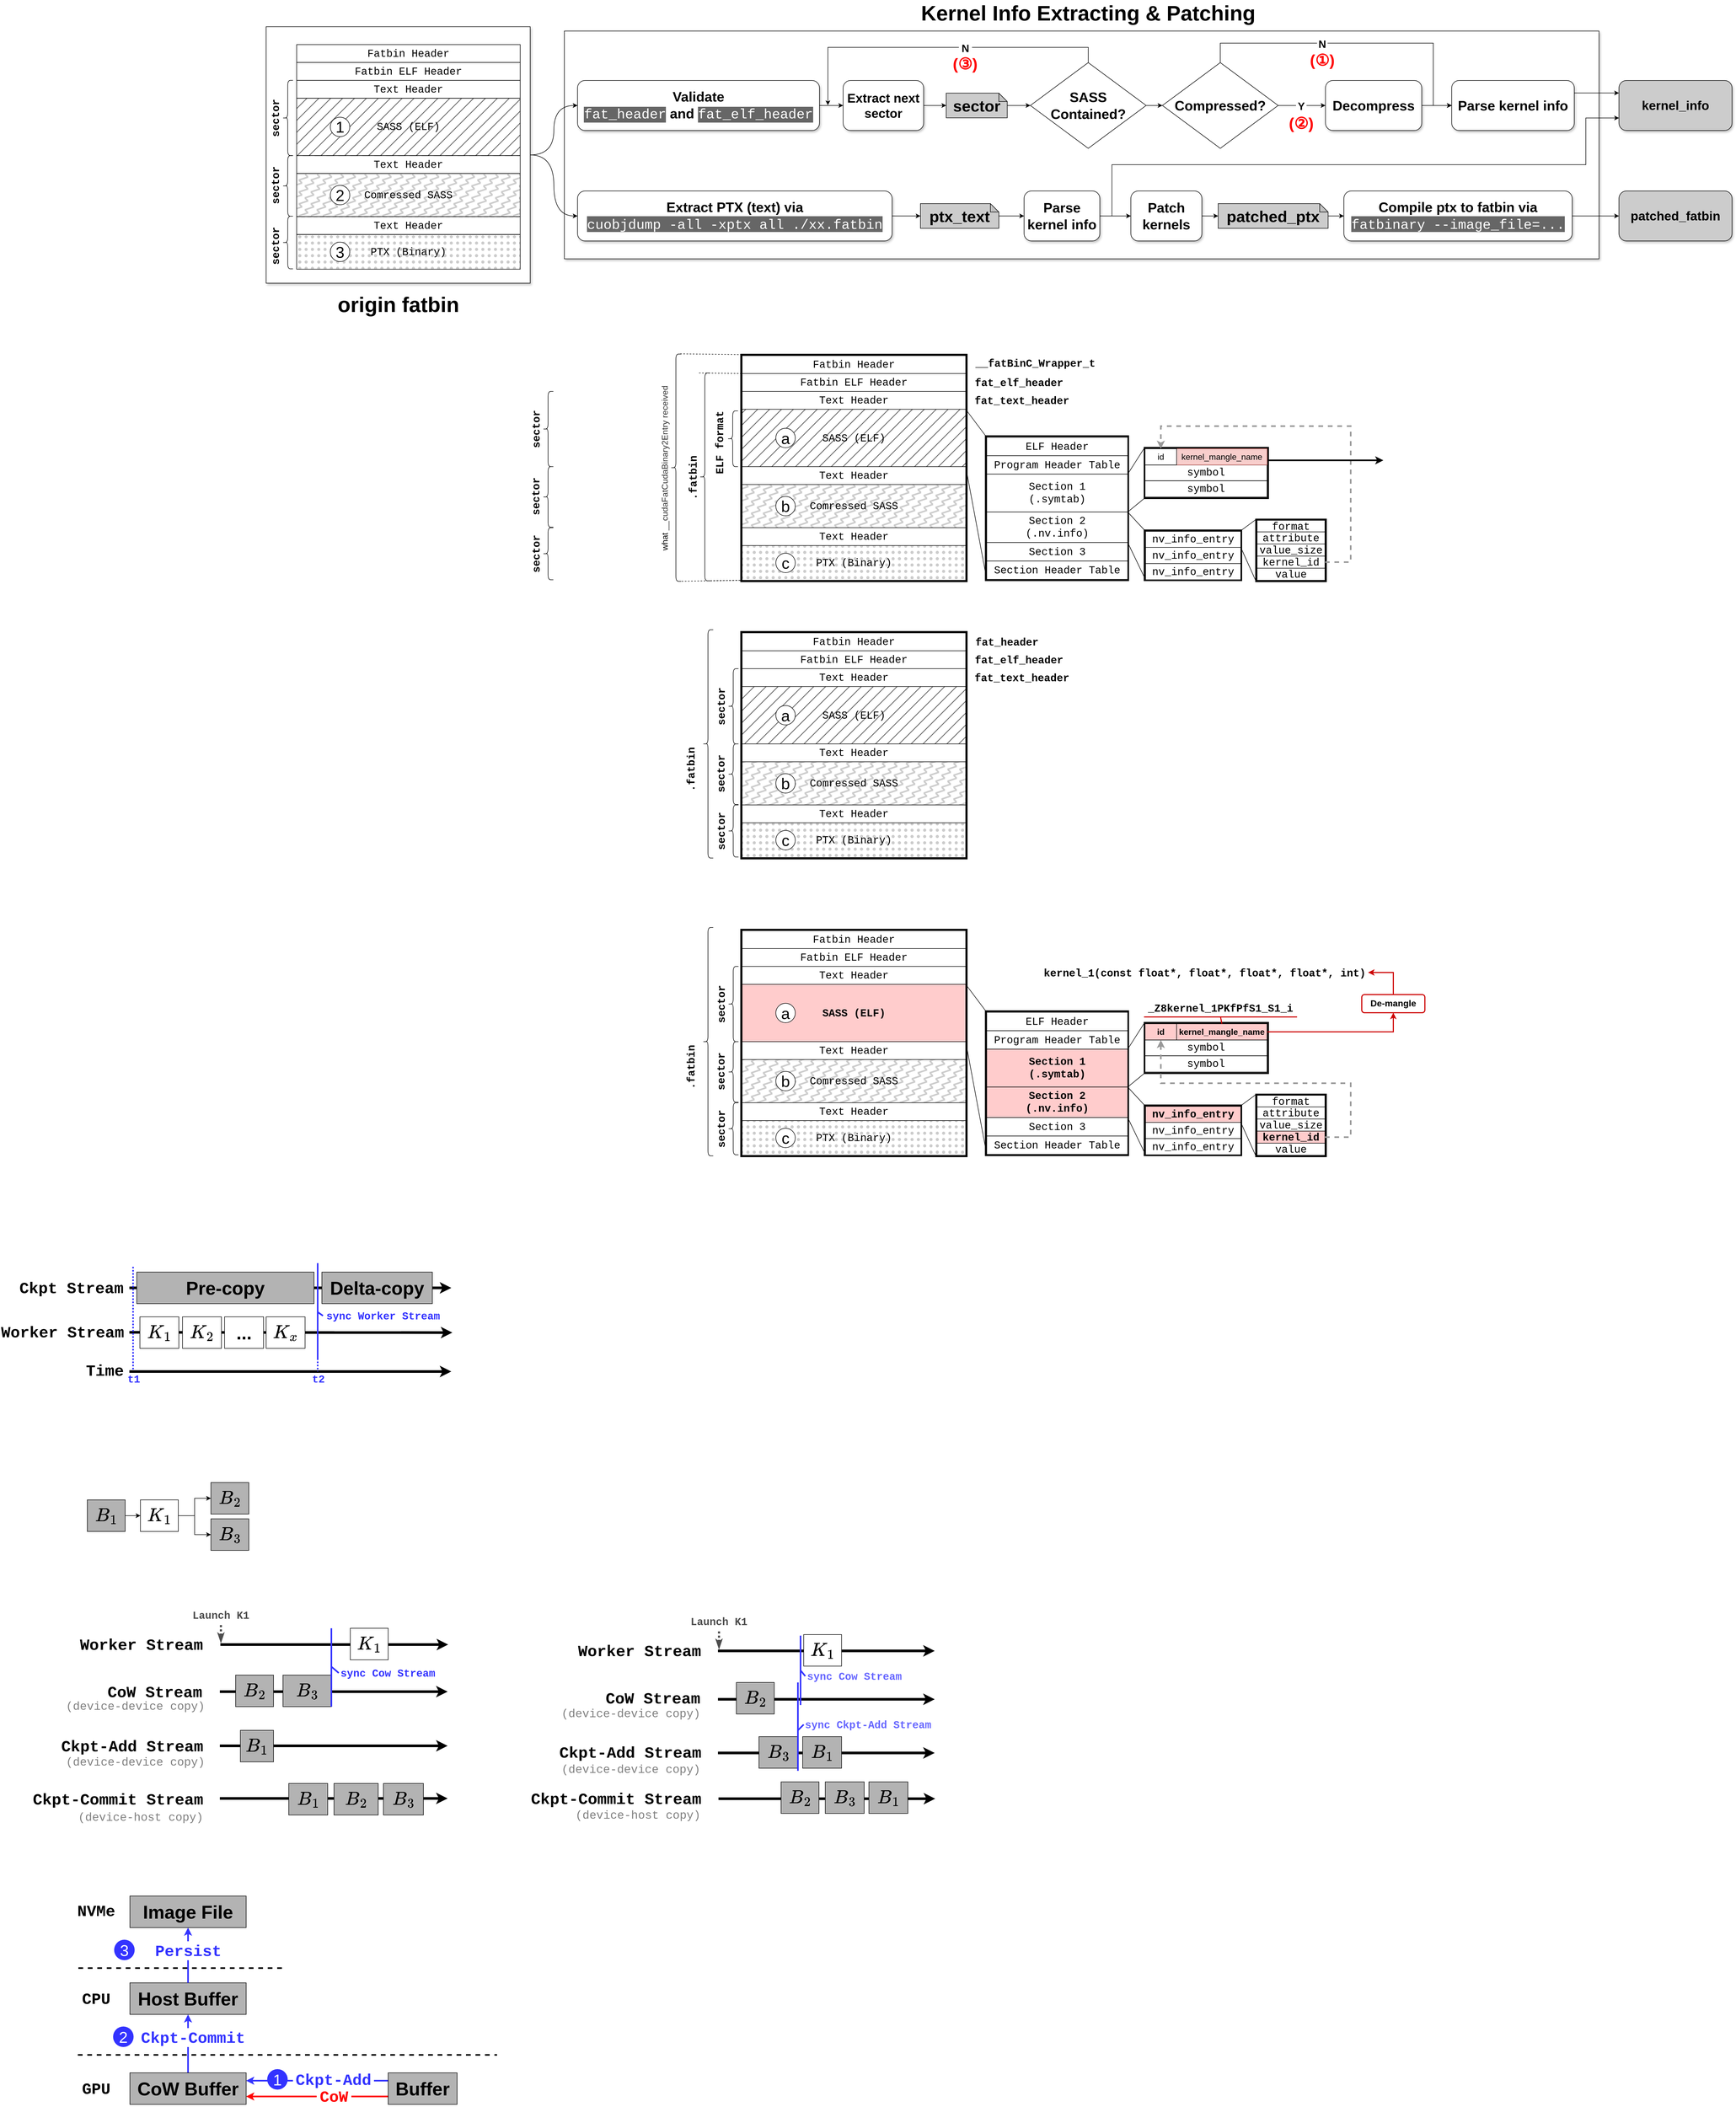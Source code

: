 <mxfile version="24.7.17">
  <diagram name="Page-1" id="5G6UnUZ4XgkQbffm_mdF">
    <mxGraphModel dx="3640" dy="691" grid="0" gridSize="10" guides="1" tooltips="1" connect="1" arrows="1" fold="1" page="0" pageScale="1" pageWidth="850" pageHeight="1100" math="1" shadow="0">
      <root>
        <mxCell id="0" />
        <mxCell id="1" parent="0" />
        <mxCell id="Pj0iCesVaHe36lbQXbN_-145" value="" style="endArrow=classic;html=1;rounded=0;strokeWidth=5;" parent="1" edge="1">
          <mxGeometry width="50" height="50" relative="1" as="geometry">
            <mxPoint x="-573" y="3365.52" as="sourcePoint" />
            <mxPoint x="41" y="3366" as="targetPoint" />
          </mxGeometry>
        </mxCell>
        <mxCell id="Pj0iCesVaHe36lbQXbN_-138" value="" style="endArrow=classic;html=1;rounded=0;strokeWidth=5;" parent="1" edge="1">
          <mxGeometry width="50" height="50" relative="1" as="geometry">
            <mxPoint x="-401" y="4251.47" as="sourcePoint" />
            <mxPoint x="32" y="4251.47" as="targetPoint" />
          </mxGeometry>
        </mxCell>
        <mxCell id="Pj0iCesVaHe36lbQXbN_-137" value="" style="endArrow=classic;html=1;rounded=0;strokeWidth=5;" parent="1" edge="1">
          <mxGeometry width="50" height="50" relative="1" as="geometry">
            <mxPoint x="-401" y="4151.47" as="sourcePoint" />
            <mxPoint x="32" y="4151.47" as="targetPoint" />
          </mxGeometry>
        </mxCell>
        <mxCell id="Pj0iCesVaHe36lbQXbN_-136" value="" style="endArrow=classic;html=1;rounded=0;strokeWidth=5;" parent="1" edge="1">
          <mxGeometry width="50" height="50" relative="1" as="geometry">
            <mxPoint x="-401" y="4048.47" as="sourcePoint" />
            <mxPoint x="32" y="4048.47" as="targetPoint" />
          </mxGeometry>
        </mxCell>
        <mxCell id="Pj0iCesVaHe36lbQXbN_-133" value="" style="endArrow=classic;html=1;rounded=0;strokeWidth=5;" parent="1" edge="1">
          <mxGeometry width="50" height="50" relative="1" as="geometry">
            <mxPoint x="547" y="4252" as="sourcePoint" />
            <mxPoint x="959" y="4252" as="targetPoint" />
          </mxGeometry>
        </mxCell>
        <mxCell id="Pj0iCesVaHe36lbQXbN_-132" value="" style="endArrow=classic;html=1;rounded=0;strokeWidth=5;" parent="1" edge="1">
          <mxGeometry width="50" height="50" relative="1" as="geometry">
            <mxPoint x="546" y="4165" as="sourcePoint" />
            <mxPoint x="958" y="4165" as="targetPoint" />
          </mxGeometry>
        </mxCell>
        <mxCell id="Pj0iCesVaHe36lbQXbN_-131" value="" style="endArrow=classic;html=1;rounded=0;strokeWidth=5;" parent="1" edge="1">
          <mxGeometry width="50" height="50" relative="1" as="geometry">
            <mxPoint x="546" y="4063" as="sourcePoint" />
            <mxPoint x="958" y="4063" as="targetPoint" />
          </mxGeometry>
        </mxCell>
        <mxCell id="0tD4z1V8y3oFqeU8EevT-153" value="" style="rounded=0;whiteSpace=wrap;html=1;fillColor=none;strokeWidth=3;" parent="1" vertex="1">
          <mxGeometry x="1357" y="1684" width="235" height="96" as="geometry" />
        </mxCell>
        <mxCell id="0tD4z1V8y3oFqeU8EevT-233" value="" style="rounded=0;whiteSpace=wrap;html=1;fillColor=none;strokeWidth=3;" parent="1" vertex="1">
          <mxGeometry x="1357" y="2777" width="235" height="96" as="geometry" />
        </mxCell>
        <mxCell id="0tD4z1V8y3oFqeU8EevT-146" value="" style="rounded=0;whiteSpace=wrap;html=1;fillColor=none;strokeWidth=3;" parent="1" vertex="1">
          <mxGeometry x="1569" y="1820.38" width="133" height="117.62" as="geometry" />
        </mxCell>
        <mxCell id="0tD4z1V8y3oFqeU8EevT-138" value="" style="rounded=0;whiteSpace=wrap;html=1;fillColor=none;strokeWidth=3;" parent="1" vertex="1">
          <mxGeometry x="590" y="1507" width="429" height="431" as="geometry" />
        </mxCell>
        <mxCell id="0tD4z1V8y3oFqeU8EevT-139" value="" style="rounded=0;whiteSpace=wrap;html=1;fillColor=none;strokeWidth=3;" parent="1" vertex="1">
          <mxGeometry x="1055" y="1662" width="271" height="274" as="geometry" />
        </mxCell>
        <mxCell id="0tD4z1V8y3oFqeU8EevT-140" value="" style="rounded=0;whiteSpace=wrap;html=1;fillColor=none;strokeWidth=3;" parent="1" vertex="1">
          <mxGeometry x="1357" y="1841" width="184" height="95" as="geometry" />
        </mxCell>
        <mxCell id="0tD4z1V8y3oFqeU8EevT-35" value="" style="rounded=0;whiteSpace=wrap;html=1;shadow=1;" parent="1" vertex="1">
          <mxGeometry x="254" y="892" width="1967" height="433" as="geometry" />
        </mxCell>
        <mxCell id="0tD4z1V8y3oFqeU8EevT-52" value="" style="rounded=0;whiteSpace=wrap;html=1;fillStyle=solid;shadow=1;" parent="1" vertex="1" diagramCategory="general" diagramName="Rectangle">
          <mxGeometry x="-313" y="883.75" width="502" height="487.5" as="geometry" />
        </mxCell>
        <mxCell id="0tD4z1V8y3oFqeU8EevT-1" value="&lt;font face=&quot;Courier New&quot; style=&quot;font-size: 20px;&quot;&gt;Fatbin Header&lt;/font&gt;" style="rounded=0;whiteSpace=wrap;html=1;" parent="1" vertex="1" diagramCategory="general" diagramName="Rectangle">
          <mxGeometry x="-255" y="917.75" width="425" height="34" as="geometry" />
        </mxCell>
        <mxCell id="0tD4z1V8y3oFqeU8EevT-2" value="&lt;font face=&quot;Courier New&quot; style=&quot;font-size: 20px;&quot;&gt;Text Header&lt;/font&gt;" style="rounded=0;whiteSpace=wrap;html=1;fillColor=#FFFFFF;fillStyle=solid;" parent="1" diagramName="Rectangle" vertex="1" diagramCategory="general">
          <mxGeometry x="-255" y="985.75" width="425" height="34" as="geometry" />
        </mxCell>
        <mxCell id="0tD4z1V8y3oFqeU8EevT-3" value="&lt;font face=&quot;Courier New&quot; style=&quot;font-size: 20px;&quot;&gt;SASS (ELF)&lt;/font&gt;" style="rounded=0;whiteSpace=wrap;html=1;fillColor=#666666;fillStyle=hatch;" parent="1" vertex="1" diagramCategory="general" diagramName="Rectangle">
          <mxGeometry x="-255" y="1019.75" width="425" height="109" as="geometry" />
        </mxCell>
        <mxCell id="0tD4z1V8y3oFqeU8EevT-4" value="&lt;font face=&quot;Courier New&quot; style=&quot;font-size: 20px;&quot;&gt;Text Header&lt;/font&gt;" style="rounded=0;whiteSpace=wrap;html=1;fillColor=#FFFFFF;fillStyle=zigzag-line;" parent="1" diagramCategory="general" diagramName="Rectangle" vertex="1">
          <mxGeometry x="-255" y="1128.75" width="425" height="34" as="geometry" />
        </mxCell>
        <mxCell id="0tD4z1V8y3oFqeU8EevT-5" value="&lt;font face=&quot;Courier New&quot; style=&quot;font-size: 20px;&quot;&gt;Comressed SASS&lt;/font&gt;" style="rounded=0;whiteSpace=wrap;html=1;fillColor=#CCCCCC;fillStyle=zigzag-line;" parent="1" vertex="1" diagramCategory="general" diagramName="Rectangle">
          <mxGeometry x="-255" y="1162.75" width="425" height="82" as="geometry" />
        </mxCell>
        <mxCell id="0tD4z1V8y3oFqeU8EevT-8" value="&lt;font face=&quot;Courier New&quot;&gt;&lt;span style=&quot;font-size: 20px;&quot;&gt;PTX (Binary)&lt;/span&gt;&lt;/font&gt;" style="rounded=0;whiteSpace=wrap;html=1;fillColor=#CCCCCC;fillStyle=dots;" parent="1" diagramCategory="general" diagramName="Rectangle" vertex="1">
          <mxGeometry x="-255" y="1278.75" width="425" height="66" as="geometry" />
        </mxCell>
        <mxCell id="0tD4z1V8y3oFqeU8EevT-9" value="&lt;font face=&quot;Courier New&quot; style=&quot;font-size: 20px;&quot;&gt;Text Header&lt;/font&gt;" style="rounded=0;whiteSpace=wrap;html=1;fillColor=#FFFFFF;fillStyle=dots;" parent="1" vertex="1" diagramCategory="general" diagramName="Rectangle">
          <mxGeometry x="-255" y="1244.75" width="425" height="34" as="geometry" />
        </mxCell>
        <mxCell id="0tD4z1V8y3oFqeU8EevT-11" value="" style="shape=curlyBracket;whiteSpace=wrap;html=1;rounded=1;" parent="1" vertex="1" diagramCategory="misc" diagramName="CurlyBracket">
          <mxGeometry x="-282" y="985.75" width="20" height="143" as="geometry" />
        </mxCell>
        <mxCell id="0tD4z1V8y3oFqeU8EevT-13" value="&lt;font face=&quot;Courier New&quot; style=&quot;font-size: 20px;&quot;&gt;Fatbin ELF Header&lt;/font&gt;" style="rounded=0;whiteSpace=wrap;html=1;" parent="1" vertex="1" diagramCategory="general" diagramName="Rectangle">
          <mxGeometry x="-255" y="951.75" width="425" height="34" as="geometry" />
        </mxCell>
        <mxCell id="0tD4z1V8y3oFqeU8EevT-15" value="&lt;font face=&quot;Courier New&quot; style=&quot;font-size: 20px;&quot;&gt;&lt;b style=&quot;font-size: 20px;&quot;&gt;sector&lt;/b&gt;&lt;/font&gt;" style="text;html=1;strokeColor=none;fillColor=none;align=center;verticalAlign=middle;whiteSpace=wrap;rounded=0;fontSize=20;rotation=-90;" parent="1" vertex="1" diagramCategory="general" diagramName="text">
          <mxGeometry x="-333" y="1047.25" width="75" height="20" as="geometry" />
        </mxCell>
        <mxCell id="0tD4z1V8y3oFqeU8EevT-37" style="edgeStyle=orthogonalEdgeStyle;rounded=0;orthogonalLoop=1;jettySize=auto;html=1;exitX=1;exitY=0.5;exitDx=0;exitDy=0;curved=1;" parent="1" source="0tD4z1V8y3oFqeU8EevT-52" target="0tD4z1V8y3oFqeU8EevT-32" edge="1">
          <mxGeometry relative="1" as="geometry">
            <mxPoint x="236" y="1062" as="sourcePoint" />
          </mxGeometry>
        </mxCell>
        <mxCell id="0tD4z1V8y3oFqeU8EevT-51" style="edgeStyle=orthogonalEdgeStyle;rounded=0;orthogonalLoop=1;jettySize=auto;html=1;entryX=0;entryY=0.5;entryDx=0;entryDy=0;curved=1;exitX=1;exitY=0.5;exitDx=0;exitDy=0;" parent="1" source="0tD4z1V8y3oFqeU8EevT-52" target="0tD4z1V8y3oFqeU8EevT-49" edge="1">
          <mxGeometry relative="1" as="geometry">
            <mxPoint x="236" y="1061.5" as="sourcePoint" />
          </mxGeometry>
        </mxCell>
        <mxCell id="0tD4z1V8y3oFqeU8EevT-106" style="edgeStyle=orthogonalEdgeStyle;rounded=0;orthogonalLoop=1;jettySize=auto;html=1;" parent="1" source="0tD4z1V8y3oFqeU8EevT-32" target="0tD4z1V8y3oFqeU8EevT-105" edge="1">
          <mxGeometry relative="1" as="geometry" />
        </mxCell>
        <mxCell id="0tD4z1V8y3oFqeU8EevT-32" value="&lt;font style=&quot;font-size: 26px;&quot;&gt;&lt;b&gt;Validate&lt;/b&gt;&lt;/font&gt;&lt;div style=&quot;font-size: 26px;&quot;&gt;&lt;font style=&quot;font-size: 26px;&quot;&gt;&lt;font color=&quot;#ffffff&quot; style=&quot;background-color: rgb(102, 102, 102); font-size: 26px;&quot; face=&quot;Courier New&quot;&gt;fat_header&lt;/font&gt;&amp;nbsp;&lt;b&gt;and&lt;/b&gt;&amp;nbsp;&lt;font color=&quot;#ffffff&quot; style=&quot;background-color: rgb(102, 102, 102); font-size: 26px;&quot; face=&quot;Courier New&quot;&gt;fat_elf_header&lt;/font&gt;&lt;/font&gt;&lt;/div&gt;" style="rounded=1;whiteSpace=wrap;html=1;shadow=1;" parent="1" vertex="1">
          <mxGeometry x="279" y="986" width="460" height="95" as="geometry" />
        </mxCell>
        <mxCell id="0tD4z1V8y3oFqeU8EevT-42" style="edgeStyle=orthogonalEdgeStyle;rounded=0;orthogonalLoop=1;jettySize=auto;html=1;entryX=0;entryY=0.5;entryDx=0;entryDy=0;" parent="1" source="0tD4z1V8y3oFqeU8EevT-33" target="0tD4z1V8y3oFqeU8EevT-41" edge="1">
          <mxGeometry relative="1" as="geometry" />
        </mxCell>
        <mxCell id="0tD4z1V8y3oFqeU8EevT-33" value="&lt;b&gt;&lt;font style=&quot;font-size: 30px;&quot;&gt;sector&lt;/font&gt;&lt;/b&gt;" style="shape=note;whiteSpace=wrap;html=1;backgroundOutline=1;darkOpacity=0.05;size=16;fillColor=#CCCCCC;" parent="1" vertex="1">
          <mxGeometry x="980" y="1010" width="116" height="47" as="geometry" />
        </mxCell>
        <mxCell id="0tD4z1V8y3oFqeU8EevT-95" style="edgeStyle=orthogonalEdgeStyle;rounded=0;orthogonalLoop=1;jettySize=auto;html=1;entryX=0;entryY=0.5;entryDx=0;entryDy=0;" parent="1" source="0tD4z1V8y3oFqeU8EevT-41" target="0tD4z1V8y3oFqeU8EevT-94" edge="1">
          <mxGeometry relative="1" as="geometry" />
        </mxCell>
        <mxCell id="0tD4z1V8y3oFqeU8EevT-41" value="&lt;b style=&quot;font-size: 26px;&quot;&gt;&lt;font style=&quot;font-size: 26px;&quot;&gt;SASS Contained?&lt;/font&gt;&lt;/b&gt;" style="rhombus;whiteSpace=wrap;html=1;fontSize=26;" parent="1" vertex="1">
          <mxGeometry x="1140" y="952" width="220" height="163" as="geometry" />
        </mxCell>
        <mxCell id="0tD4z1V8y3oFqeU8EevT-45" style="edgeStyle=orthogonalEdgeStyle;rounded=0;orthogonalLoop=1;jettySize=auto;html=1;exitX=0.5;exitY=0;exitDx=0;exitDy=0;" parent="1" source="0tD4z1V8y3oFqeU8EevT-41" edge="1">
          <mxGeometry relative="1" as="geometry">
            <mxPoint x="755" y="1033" as="targetPoint" />
            <mxPoint x="1176" y="952" as="sourcePoint" />
            <Array as="points">
              <mxPoint x="1250" y="923" />
              <mxPoint x="755" y="923" />
            </Array>
          </mxGeometry>
        </mxCell>
        <mxCell id="0tD4z1V8y3oFqeU8EevT-48" value="&lt;font style=&quot;font-size: 20px;&quot;&gt;&lt;b style=&quot;font-size: 20px;&quot;&gt;N&lt;/b&gt;&lt;/font&gt;" style="text;html=1;strokeColor=none;fillColor=default;align=center;verticalAlign=middle;whiteSpace=wrap;rounded=0;fontSize=20;fontFamily=Helvetica;" parent="1" diagramCategory="general" diagramName="text" vertex="1">
          <mxGeometry x="1004" y="909" width="25" height="30" as="geometry" />
        </mxCell>
        <mxCell id="0tD4z1V8y3oFqeU8EevT-49" value="&lt;font style=&quot;font-size: 26px;&quot;&gt;&lt;b&gt;Extract PTX (text) via&lt;/b&gt;&lt;/font&gt;&lt;div style=&quot;font-size: 26px;&quot;&gt;&lt;span style=&quot;background-color: rgb(102, 102, 102);&quot;&gt;&lt;font color=&quot;#ffffff&quot; style=&quot;font-size: 26px;&quot; face=&quot;Courier New&quot;&gt;cuobjdump -all -xptx all ./xx.fatbin&lt;/font&gt;&lt;/span&gt;&lt;br&gt;&lt;/div&gt;" style="rounded=1;whiteSpace=wrap;html=1;shadow=1;" parent="1" vertex="1">
          <mxGeometry x="279" y="1196" width="598" height="95" as="geometry" />
        </mxCell>
        <mxCell id="0tD4z1V8y3oFqeU8EevT-53" value="" style="shape=curlyBracket;whiteSpace=wrap;html=1;rounded=1;" parent="1" vertex="1" diagramCategory="misc" diagramName="CurlyBracket">
          <mxGeometry x="-282" y="1128.75" width="20" height="115.25" as="geometry" />
        </mxCell>
        <mxCell id="0tD4z1V8y3oFqeU8EevT-54" value="&lt;font face=&quot;Courier New&quot; style=&quot;font-size: 20px;&quot;&gt;&lt;b style=&quot;font-size: 20px;&quot;&gt;sector&lt;/b&gt;&lt;/font&gt;" style="text;html=1;strokeColor=none;fillColor=none;align=center;verticalAlign=middle;whiteSpace=wrap;rounded=0;fontSize=20;rotation=-90;" parent="1" vertex="1" diagramCategory="general" diagramName="text">
          <mxGeometry x="-333" y="1175" width="75" height="20" as="geometry" />
        </mxCell>
        <mxCell id="0tD4z1V8y3oFqeU8EevT-58" value="&lt;font face=&quot;Courier New&quot; style=&quot;font-size: 20px;&quot;&gt;Fatbin Header&lt;/font&gt;" style="rounded=0;whiteSpace=wrap;html=1;" parent="1" vertex="1" diagramCategory="general" diagramName="Rectangle">
          <mxGeometry x="592" y="1509" width="425" height="34" as="geometry" />
        </mxCell>
        <mxCell id="0tD4z1V8y3oFqeU8EevT-59" value="&lt;font face=&quot;Courier New&quot; style=&quot;font-size: 20px;&quot;&gt;Text Header&lt;/font&gt;" style="rounded=0;whiteSpace=wrap;html=1;fillColor=#FFFFFF;fillStyle=solid;" parent="1" diagramName="Rectangle" vertex="1" diagramCategory="general">
          <mxGeometry x="592" y="1577" width="425" height="34" as="geometry" />
        </mxCell>
        <mxCell id="0tD4z1V8y3oFqeU8EevT-60" value="&lt;font face=&quot;Courier New&quot; style=&quot;font-size: 20px;&quot;&gt;SASS (ELF)&lt;/font&gt;" style="rounded=0;whiteSpace=wrap;html=1;fillColor=#666666;fillStyle=hatch;" parent="1" vertex="1" diagramCategory="general" diagramName="Rectangle">
          <mxGeometry x="592" y="1611" width="425" height="109" as="geometry" />
        </mxCell>
        <mxCell id="0tD4z1V8y3oFqeU8EevT-61" value="&lt;span style=&quot;font-family: &amp;quot;Courier New&amp;quot;; font-size: 20px;&quot;&gt;Text Header&lt;/span&gt;" style="rounded=0;whiteSpace=wrap;html=1;fillColor=#FFFFFF;fillStyle=solid;" parent="1" diagramCategory="general" diagramName="Rectangle" vertex="1">
          <mxGeometry x="592" y="1720" width="425" height="34" as="geometry" />
        </mxCell>
        <mxCell id="0tD4z1V8y3oFqeU8EevT-62" value="&lt;font face=&quot;Courier New&quot; style=&quot;font-size: 20px;&quot;&gt;Comressed SASS&lt;/font&gt;" style="rounded=0;whiteSpace=wrap;html=1;fillColor=#CCCCCC;fillStyle=zigzag-line;" parent="1" vertex="1" diagramCategory="general" diagramName="Rectangle">
          <mxGeometry x="592" y="1754" width="425" height="82" as="geometry" />
        </mxCell>
        <mxCell id="0tD4z1V8y3oFqeU8EevT-63" value="&lt;font face=&quot;Courier New&quot;&gt;&lt;span style=&quot;font-size: 20px;&quot;&gt;PTX (Binary)&lt;/span&gt;&lt;/font&gt;" style="rounded=0;whiteSpace=wrap;html=1;fillColor=#CCCCCC;fillStyle=dots;" parent="1" diagramCategory="general" diagramName="Rectangle" vertex="1">
          <mxGeometry x="592" y="1870" width="425" height="66" as="geometry" />
        </mxCell>
        <mxCell id="0tD4z1V8y3oFqeU8EevT-64" value="&lt;span style=&quot;font-family: &amp;quot;Courier New&amp;quot;; font-size: 20px;&quot;&gt;Text Header&lt;/span&gt;" style="rounded=0;whiteSpace=wrap;html=1;fillColor=#FFFFFF;fillStyle=solid;" parent="1" vertex="1" diagramCategory="general" diagramName="Rectangle">
          <mxGeometry x="592" y="1836" width="425" height="34" as="geometry" />
        </mxCell>
        <mxCell id="0tD4z1V8y3oFqeU8EevT-65" value="&lt;font face=&quot;Courier New&quot;&gt;&lt;b&gt;__fatBinC_Wrapper_t&lt;/b&gt;&lt;/font&gt;" style="text;html=1;strokeColor=none;fillColor=none;align=center;verticalAlign=middle;whiteSpace=wrap;rounded=0;fontSize=20;" parent="1" vertex="1" diagramCategory="general" diagramName="text">
          <mxGeometry x="1033" y="1513" width="233" height="20" as="geometry" />
        </mxCell>
        <mxCell id="0tD4z1V8y3oFqeU8EevT-66" value="" style="shape=curlyBracket;whiteSpace=wrap;html=1;rounded=1;" parent="1" vertex="1" diagramCategory="misc" diagramName="CurlyBracket">
          <mxGeometry x="213" y="1577" width="20" height="143" as="geometry" />
        </mxCell>
        <mxCell id="0tD4z1V8y3oFqeU8EevT-67" value="&lt;font face=&quot;Courier New&quot; style=&quot;font-size: 20px;&quot;&gt;&lt;b style=&quot;font-size: 20px;&quot;&gt;fat_text_header&lt;/b&gt;&lt;/font&gt;" style="text;html=1;strokeColor=none;fillColor=none;align=center;verticalAlign=middle;whiteSpace=wrap;rounded=0;fontSize=20;" parent="1" diagramCategory="general" diagramName="text" vertex="1">
          <mxGeometry x="1095" y="1584" width="58" height="20" as="geometry" />
        </mxCell>
        <mxCell id="0tD4z1V8y3oFqeU8EevT-68" value="&lt;font face=&quot;Courier New&quot; style=&quot;font-size: 20px;&quot;&gt;Fatbin ELF Header&lt;/font&gt;" style="rounded=0;whiteSpace=wrap;html=1;" parent="1" vertex="1" diagramCategory="general" diagramName="Rectangle">
          <mxGeometry x="592" y="1543" width="425" height="34" as="geometry" />
        </mxCell>
        <mxCell id="0tD4z1V8y3oFqeU8EevT-69" value="&lt;font face=&quot;Courier New&quot; style=&quot;font-size: 20px;&quot;&gt;&lt;b style=&quot;font-size: 20px;&quot;&gt;fat_elf_header&lt;/b&gt;&lt;/font&gt;" style="text;html=1;strokeColor=none;fillColor=none;align=center;verticalAlign=middle;whiteSpace=wrap;rounded=0;fontSize=20;" parent="1" diagramCategory="general" diagramName="text" vertex="1">
          <mxGeometry x="1033" y="1550" width="171" height="20" as="geometry" />
        </mxCell>
        <mxCell id="0tD4z1V8y3oFqeU8EevT-70" value="&lt;font face=&quot;Courier New&quot; style=&quot;font-size: 20px;&quot;&gt;&lt;b style=&quot;font-size: 20px;&quot;&gt;sector&lt;/b&gt;&lt;/font&gt;" style="text;html=1;strokeColor=none;fillColor=none;align=center;verticalAlign=middle;whiteSpace=wrap;rounded=0;fontSize=20;rotation=-90;" parent="1" vertex="1" diagramCategory="general" diagramName="text">
          <mxGeometry x="162" y="1638.5" width="75" height="20" as="geometry" />
        </mxCell>
        <mxCell id="0tD4z1V8y3oFqeU8EevT-71" value="&lt;span style=&quot;font-family: &amp;quot;Courier New&amp;quot;; font-size: 20px;&quot;&gt;ELF Header&lt;/span&gt;" style="rounded=0;whiteSpace=wrap;html=1;" parent="1" diagramCategory="general" diagramName="Rectangle" vertex="1">
          <mxGeometry x="1057" y="1664.25" width="268" height="35" as="geometry" />
        </mxCell>
        <mxCell id="0tD4z1V8y3oFqeU8EevT-72" value="&lt;font face=&quot;Courier New&quot;&gt;&lt;span style=&quot;font-size: 20px;&quot;&gt;Program Header Table&lt;/span&gt;&lt;/font&gt;" style="rounded=0;whiteSpace=wrap;html=1;" parent="1" vertex="1" diagramCategory="general" diagramName="Rectangle">
          <mxGeometry x="1057" y="1699.25" width="268" height="35" as="geometry" />
        </mxCell>
        <mxCell id="0tD4z1V8y3oFqeU8EevT-73" value="&lt;font face=&quot;Courier New&quot;&gt;&lt;span style=&quot;font-size: 20px;&quot;&gt;Section Header Table&lt;/span&gt;&lt;/font&gt;" style="rounded=0;whiteSpace=wrap;html=1;" parent="1" vertex="1" diagramCategory="general" diagramName="Rectangle">
          <mxGeometry x="1057" y="1899.25" width="268" height="35" as="geometry" />
        </mxCell>
        <mxCell id="0tD4z1V8y3oFqeU8EevT-74" value="&lt;font face=&quot;Courier New&quot;&gt;&lt;span style=&quot;font-size: 20px;&quot;&gt;Section 1&lt;br /&gt;(.symtab)&lt;br /&gt;&lt;/span&gt;&lt;/font&gt;" style="rounded=0;whiteSpace=wrap;html=1;" parent="1" diagramName="Rectangle" vertex="1" diagramCategory="general">
          <mxGeometry x="1057" y="1734.25" width="268" height="72" as="geometry" />
        </mxCell>
        <mxCell id="0tD4z1V8y3oFqeU8EevT-75" value="&lt;font face=&quot;Courier New&quot;&gt;&lt;span style=&quot;font-size: 20px;&quot;&gt;Section 2&lt;/span&gt;&lt;/font&gt;&lt;div&gt;&lt;font face=&quot;Courier New&quot;&gt;&lt;span style=&quot;font-size: 20px;&quot;&gt;(.nv.info)&lt;/span&gt;&lt;/font&gt;&lt;/div&gt;" style="rounded=0;whiteSpace=wrap;html=1;" parent="1" diagramCategory="general" diagramName="Rectangle" vertex="1">
          <mxGeometry x="1057" y="1806.25" width="268" height="58" as="geometry" />
        </mxCell>
        <mxCell id="0tD4z1V8y3oFqeU8EevT-76" value="&lt;font face=&quot;Courier New&quot;&gt;&lt;span style=&quot;font-size: 20px;&quot;&gt;Section 3&lt;/span&gt;&lt;/font&gt;" style="rounded=0;whiteSpace=wrap;html=1;" parent="1" diagramName="Rectangle" vertex="1" diagramCategory="general">
          <mxGeometry x="1057" y="1864.25" width="268" height="35" as="geometry" />
        </mxCell>
        <mxCell id="0tD4z1V8y3oFqeU8EevT-77" value="" style="endArrow=none;html=1;entryX=0;entryY=0;entryDx=0;entryDy=0;exitX=1;exitY=1;exitDx=0;exitDy=0;" parent="1" source="0tD4z1V8y3oFqeU8EevT-59" target="0tD4z1V8y3oFqeU8EevT-71" edge="1" diagramCategory="general" diagramName="straight">
          <mxGeometry width="50" height="50" relative="1" as="geometry">
            <mxPoint x="824" y="1904" as="sourcePoint" />
            <mxPoint x="874" y="1854" as="targetPoint" />
          </mxGeometry>
        </mxCell>
        <mxCell id="0tD4z1V8y3oFqeU8EevT-78" value="" style="endArrow=none;html=1;entryX=0;entryY=1;entryDx=0;entryDy=0;exitX=1;exitY=1;exitDx=0;exitDy=0;" parent="1" source="0tD4z1V8y3oFqeU8EevT-60" target="0tD4z1V8y3oFqeU8EevT-73" diagramName="straight" diagramCategory="general" edge="1">
          <mxGeometry width="50" height="50" relative="1" as="geometry">
            <mxPoint x="1027" y="1877" as="sourcePoint" />
            <mxPoint x="1125" y="1756" as="targetPoint" />
          </mxGeometry>
        </mxCell>
        <mxCell id="0tD4z1V8y3oFqeU8EevT-79" value="" style="shape=curlyBracket;whiteSpace=wrap;html=1;rounded=1;" parent="1" vertex="1" diagramCategory="misc" diagramName="CurlyBracket">
          <mxGeometry x="456" y="1506" width="20" height="432" as="geometry" />
        </mxCell>
        <mxCell id="0tD4z1V8y3oFqeU8EevT-80" value="&lt;font style=&quot;font-size: 16px;&quot; face=&quot;Helvetica&quot;&gt;what&amp;nbsp;&lt;span style=&quot;color: rgb(51, 51, 51); letter-spacing: 0.15px; text-align: start;&quot;&gt;__cudaFatCudaBinary2Entry received&lt;/span&gt;&lt;/font&gt;" style="text;html=1;strokeColor=none;fillColor=none;align=center;verticalAlign=middle;whiteSpace=wrap;rounded=0;fontSize=20;rotation=-90;" parent="1" vertex="1" diagramCategory="general" diagramName="text">
          <mxGeometry x="273.5" y="1713" width="338" height="20" as="geometry" />
        </mxCell>
        <mxCell id="0tD4z1V8y3oFqeU8EevT-81" value="" style="shape=curlyBracket;whiteSpace=wrap;html=1;rounded=1;" parent="1" vertex="1" diagramCategory="misc" diagramName="CurlyBracket">
          <mxGeometry x="213" y="1720" width="20" height="115.25" as="geometry" />
        </mxCell>
        <mxCell id="0tD4z1V8y3oFqeU8EevT-82" value="&lt;font face=&quot;Courier New&quot; style=&quot;font-size: 20px;&quot;&gt;&lt;b style=&quot;font-size: 20px;&quot;&gt;sector&lt;/b&gt;&lt;/font&gt;" style="text;html=1;strokeColor=none;fillColor=none;align=center;verticalAlign=middle;whiteSpace=wrap;rounded=0;fontSize=20;rotation=-90;" parent="1" vertex="1" diagramCategory="general" diagramName="text">
          <mxGeometry x="162" y="1766.25" width="75" height="20" as="geometry" />
        </mxCell>
        <mxCell id="0tD4z1V8y3oFqeU8EevT-83" value="&lt;font style=&quot;font-size: 30px;&quot;&gt;a&lt;/font&gt;" style="ellipse;whiteSpace=wrap;html=1;aspect=fixed;" parent="1" vertex="1">
          <mxGeometry x="656" y="1647" width="37" height="37" as="geometry" />
        </mxCell>
        <mxCell id="0tD4z1V8y3oFqeU8EevT-85" value="&lt;font style=&quot;font-size: 30px;&quot;&gt;b&lt;/font&gt;" style="ellipse;whiteSpace=wrap;html=1;aspect=fixed;" parent="1" vertex="1">
          <mxGeometry x="656" y="1776.5" width="37" height="37" as="geometry" />
        </mxCell>
        <mxCell id="0tD4z1V8y3oFqeU8EevT-86" value="&lt;span style=&quot;font-size: 30px;&quot;&gt;c&lt;/span&gt;" style="ellipse;whiteSpace=wrap;html=1;aspect=fixed;" parent="1" vertex="1">
          <mxGeometry x="656" y="1884.5" width="37" height="37" as="geometry" />
        </mxCell>
        <mxCell id="0tD4z1V8y3oFqeU8EevT-87" value="&lt;font style=&quot;font-size: 30px;&quot;&gt;1&lt;/font&gt;" style="ellipse;whiteSpace=wrap;html=1;aspect=fixed;" parent="1" vertex="1">
          <mxGeometry x="-191" y="1055.75" width="37" height="37" as="geometry" />
        </mxCell>
        <mxCell id="0tD4z1V8y3oFqeU8EevT-88" value="&lt;font style=&quot;font-size: 30px;&quot;&gt;2&lt;/font&gt;" style="ellipse;whiteSpace=wrap;html=1;aspect=fixed;" parent="1" vertex="1">
          <mxGeometry x="-191" y="1185.25" width="37" height="37" as="geometry" />
        </mxCell>
        <mxCell id="0tD4z1V8y3oFqeU8EevT-89" value="&lt;font style=&quot;font-size: 30px;&quot;&gt;3&lt;/font&gt;" style="ellipse;whiteSpace=wrap;html=1;aspect=fixed;" parent="1" vertex="1">
          <mxGeometry x="-191" y="1293.25" width="37" height="37" as="geometry" />
        </mxCell>
        <mxCell id="0tD4z1V8y3oFqeU8EevT-92" value="&lt;div style=&quot;text-align: start;&quot;&gt;&lt;span style=&quot;background-color: initial;&quot;&gt;&lt;font style=&quot;&quot; color=&quot;#ff0000&quot;&gt;&lt;b style=&quot;font-size: 30px;&quot;&gt;(&lt;/b&gt;&lt;font face=&quot;PingFang SC, Lantinghei SC, Microsoft YaHei, arial, 宋体, sans-serif, tahoma&quot;&gt;&lt;span style=&quot;font-size: 30px;&quot;&gt;&lt;b&gt;③&lt;/b&gt;&lt;/span&gt;&lt;/font&gt;&lt;b style=&quot;font-size: 30px;&quot;&gt;)&lt;/b&gt;&lt;/font&gt;&lt;/span&gt;&lt;/div&gt;" style="text;html=1;align=center;verticalAlign=middle;whiteSpace=wrap;rounded=0;fontColor=#808080;fontStyle=0" parent="1" vertex="1">
          <mxGeometry x="977" y="939" width="78" height="30" as="geometry" />
        </mxCell>
        <mxCell id="0tD4z1V8y3oFqeU8EevT-97" style="edgeStyle=orthogonalEdgeStyle;rounded=0;orthogonalLoop=1;jettySize=auto;html=1;entryX=0;entryY=0.5;entryDx=0;entryDy=0;" parent="1" source="0tD4z1V8y3oFqeU8EevT-94" target="0tD4z1V8y3oFqeU8EevT-96" edge="1">
          <mxGeometry relative="1" as="geometry" />
        </mxCell>
        <mxCell id="0tD4z1V8y3oFqeU8EevT-110" style="edgeStyle=orthogonalEdgeStyle;rounded=0;orthogonalLoop=1;jettySize=auto;html=1;entryX=0;entryY=0.5;entryDx=0;entryDy=0;" parent="1" source="0tD4z1V8y3oFqeU8EevT-94" target="0tD4z1V8y3oFqeU8EevT-108" edge="1">
          <mxGeometry relative="1" as="geometry">
            <Array as="points">
              <mxPoint x="1501" y="915" />
              <mxPoint x="1906" y="915" />
            </Array>
          </mxGeometry>
        </mxCell>
        <mxCell id="0tD4z1V8y3oFqeU8EevT-94" value="&lt;b&gt;Compressed?&lt;/b&gt;" style="rhombus;whiteSpace=wrap;html=1;fontSize=26;" parent="1" vertex="1">
          <mxGeometry x="1391" y="952" width="220" height="163" as="geometry" />
        </mxCell>
        <mxCell id="0tD4z1V8y3oFqeU8EevT-109" style="edgeStyle=orthogonalEdgeStyle;rounded=0;orthogonalLoop=1;jettySize=auto;html=1;entryX=0;entryY=0.5;entryDx=0;entryDy=0;" parent="1" source="0tD4z1V8y3oFqeU8EevT-96" target="0tD4z1V8y3oFqeU8EevT-108" edge="1">
          <mxGeometry relative="1" as="geometry" />
        </mxCell>
        <mxCell id="0tD4z1V8y3oFqeU8EevT-112" value="" style="edgeStyle=orthogonalEdgeStyle;rounded=0;orthogonalLoop=1;jettySize=auto;html=1;" parent="1" source="0tD4z1V8y3oFqeU8EevT-96" target="0tD4z1V8y3oFqeU8EevT-108" edge="1">
          <mxGeometry relative="1" as="geometry" />
        </mxCell>
        <mxCell id="0tD4z1V8y3oFqeU8EevT-96" value="&lt;div&gt;&lt;b style=&quot;&quot;&gt;&lt;font style=&quot;font-size: 26px;&quot;&gt;Decompress&lt;/font&gt;&lt;/b&gt;&lt;/div&gt;" style="rounded=1;whiteSpace=wrap;html=1;shadow=1;" parent="1" vertex="1">
          <mxGeometry x="1701" y="986" width="183" height="95" as="geometry" />
        </mxCell>
        <mxCell id="0tD4z1V8y3oFqeU8EevT-98" value="&lt;div style=&quot;text-align: start;&quot;&gt;&lt;span style=&quot;background-color: initial;&quot;&gt;&lt;font style=&quot;&quot; color=&quot;#ff0000&quot;&gt;&lt;b style=&quot;font-size: 30px;&quot;&gt;(&lt;/b&gt;&lt;font face=&quot;PingFang SC, Lantinghei SC, Microsoft YaHei, arial, 宋体, sans-serif, tahoma&quot;&gt;&lt;span style=&quot;font-size: 30px;&quot;&gt;&lt;b&gt;②&lt;/b&gt;&lt;/span&gt;&lt;/font&gt;&lt;b style=&quot;font-size: 30px;&quot;&gt;)&lt;/b&gt;&lt;/font&gt;&lt;/span&gt;&lt;/div&gt;" style="text;html=1;align=center;verticalAlign=middle;whiteSpace=wrap;rounded=0;fontColor=#808080;fontStyle=0" parent="1" vertex="1">
          <mxGeometry x="1624" y="1052" width="62" height="30" as="geometry" />
        </mxCell>
        <mxCell id="0tD4z1V8y3oFqeU8EevT-99" value="&lt;font style=&quot;font-size: 20px;&quot;&gt;&lt;b style=&quot;font-size: 20px;&quot;&gt;Y&lt;/b&gt;&lt;/font&gt;" style="text;html=1;strokeColor=none;fillColor=default;align=center;verticalAlign=middle;whiteSpace=wrap;rounded=0;fontSize=20;fontFamily=Helvetica;" parent="1" diagramCategory="general" diagramName="text" vertex="1">
          <mxGeometry x="1645" y="1017" width="20" height="33" as="geometry" />
        </mxCell>
        <mxCell id="0tD4z1V8y3oFqeU8EevT-103" style="edgeStyle=orthogonalEdgeStyle;rounded=0;orthogonalLoop=1;jettySize=auto;html=1;entryX=0;entryY=0.5;entryDx=0;entryDy=0;" parent="1" source="0tD4z1V8y3oFqeU8EevT-100" target="0tD4z1V8y3oFqeU8EevT-102" edge="1">
          <mxGeometry relative="1" as="geometry" />
        </mxCell>
        <mxCell id="0tD4z1V8y3oFqeU8EevT-121" style="edgeStyle=orthogonalEdgeStyle;rounded=0;orthogonalLoop=1;jettySize=auto;html=1;entryX=0;entryY=0.75;entryDx=0;entryDy=0;exitX=1;exitY=0.5;exitDx=0;exitDy=0;" parent="1" source="0tD4z1V8y3oFqeU8EevT-100" target="0tD4z1V8y3oFqeU8EevT-118" edge="1">
          <mxGeometry relative="1" as="geometry">
            <Array as="points">
              <mxPoint x="1295" y="1243" />
              <mxPoint x="1295" y="1146" />
              <mxPoint x="2196" y="1146" />
              <mxPoint x="2196" y="1057" />
            </Array>
          </mxGeometry>
        </mxCell>
        <mxCell id="0tD4z1V8y3oFqeU8EevT-100" value="&lt;div&gt;&lt;b style=&quot;&quot;&gt;&lt;font style=&quot;font-size: 26px;&quot;&gt;Parse kernel info&lt;/font&gt;&lt;/b&gt;&lt;/div&gt;" style="rounded=1;whiteSpace=wrap;html=1;shadow=1;" parent="1" vertex="1">
          <mxGeometry x="1128" y="1196" width="144" height="95" as="geometry" />
        </mxCell>
        <mxCell id="0tD4z1V8y3oFqeU8EevT-102" value="&lt;div&gt;&lt;b style=&quot;&quot;&gt;&lt;font style=&quot;font-size: 26px;&quot;&gt;Patch kernels&lt;/font&gt;&lt;/b&gt;&lt;/div&gt;" style="rounded=1;whiteSpace=wrap;html=1;shadow=1;" parent="1" vertex="1">
          <mxGeometry x="1331" y="1196" width="135" height="95" as="geometry" />
        </mxCell>
        <mxCell id="0tD4z1V8y3oFqeU8EevT-104" value="&lt;div style=&quot;text-align: start;&quot;&gt;&lt;span style=&quot;background-color: initial;&quot;&gt;&lt;font style=&quot;&quot; color=&quot;#ff0000&quot;&gt;&lt;b style=&quot;font-size: 30px;&quot;&gt;(&lt;/b&gt;&lt;span style=&quot;font-size: 30px; font-weight: bold; font-family: &amp;quot;PingFang SC&amp;quot;, &amp;quot;Lantinghei SC&amp;quot;, &amp;quot;Microsoft YaHei&amp;quot;, arial, 宋体, sans-serif, tahoma; text-align: start;&quot;&gt;①&lt;/span&gt;&lt;b style=&quot;font-size: 30px;&quot;&gt;)&lt;/b&gt;&lt;/font&gt;&lt;/span&gt;&lt;/div&gt;" style="text;html=1;align=center;verticalAlign=middle;whiteSpace=wrap;rounded=0;fontColor=#808080;fontStyle=0" parent="1" vertex="1">
          <mxGeometry x="1656" y="932" width="78" height="30" as="geometry" />
        </mxCell>
        <mxCell id="0tD4z1V8y3oFqeU8EevT-107" style="edgeStyle=orthogonalEdgeStyle;rounded=0;orthogonalLoop=1;jettySize=auto;html=1;" parent="1" source="0tD4z1V8y3oFqeU8EevT-105" target="0tD4z1V8y3oFqeU8EevT-33" edge="1">
          <mxGeometry relative="1" as="geometry" />
        </mxCell>
        <mxCell id="0tD4z1V8y3oFqeU8EevT-105" value="&lt;div&gt;&lt;span style=&quot;font-size: 24px;&quot;&gt;&lt;b&gt;Extract next sector&lt;/b&gt;&lt;/span&gt;&lt;/div&gt;" style="rounded=1;whiteSpace=wrap;html=1;shadow=1;" parent="1" vertex="1">
          <mxGeometry x="784" y="986" width="153" height="95" as="geometry" />
        </mxCell>
        <mxCell id="0tD4z1V8y3oFqeU8EevT-119" style="edgeStyle=orthogonalEdgeStyle;rounded=0;orthogonalLoop=1;jettySize=auto;html=1;exitX=1;exitY=0.25;exitDx=0;exitDy=0;entryX=0;entryY=0.25;entryDx=0;entryDy=0;" parent="1" source="0tD4z1V8y3oFqeU8EevT-108" target="0tD4z1V8y3oFqeU8EevT-118" edge="1">
          <mxGeometry relative="1" as="geometry" />
        </mxCell>
        <mxCell id="0tD4z1V8y3oFqeU8EevT-108" value="&lt;div&gt;&lt;b style=&quot;&quot;&gt;&lt;font style=&quot;font-size: 26px;&quot;&gt;Parse kernel info&lt;/font&gt;&lt;/b&gt;&lt;/div&gt;" style="rounded=1;whiteSpace=wrap;html=1;shadow=1;" parent="1" vertex="1">
          <mxGeometry x="1941" y="986" width="233" height="95" as="geometry" />
        </mxCell>
        <mxCell id="0tD4z1V8y3oFqeU8EevT-111" value="&lt;font style=&quot;font-size: 20px;&quot;&gt;&lt;b style=&quot;font-size: 20px;&quot;&gt;N&lt;/b&gt;&lt;/font&gt;" style="text;html=1;strokeColor=none;fillColor=default;align=center;verticalAlign=middle;whiteSpace=wrap;rounded=0;fontSize=20;fontFamily=Helvetica;" parent="1" diagramCategory="general" diagramName="text" vertex="1">
          <mxGeometry x="1685" y="899" width="20" height="33" as="geometry" />
        </mxCell>
        <mxCell id="0tD4z1V8y3oFqeU8EevT-113" value="&lt;font style=&quot;&quot; size=&quot;1&quot;&gt;&lt;b style=&quot;font-size: 40px;&quot;&gt;Kernel Info Extracting &amp;amp; Patching&lt;/b&gt;&lt;/font&gt;" style="text;html=1;strokeColor=none;fillColor=none;align=center;verticalAlign=middle;whiteSpace=wrap;rounded=0;fontSize=20;fontFamily=Helvetica;" parent="1" diagramCategory="general" diagramName="text" vertex="1">
          <mxGeometry x="898" y="847" width="704" height="20" as="geometry" />
        </mxCell>
        <mxCell id="0tD4z1V8y3oFqeU8EevT-117" style="edgeStyle=orthogonalEdgeStyle;rounded=0;orthogonalLoop=1;jettySize=auto;html=1;" parent="1" source="0tD4z1V8y3oFqeU8EevT-114" target="0tD4z1V8y3oFqeU8EevT-116" edge="1">
          <mxGeometry relative="1" as="geometry" />
        </mxCell>
        <mxCell id="0tD4z1V8y3oFqeU8EevT-114" value="&lt;b&gt;&lt;font style=&quot;font-size: 30px;&quot;&gt;patched_ptx&lt;/font&gt;&lt;/b&gt;" style="shape=note;whiteSpace=wrap;html=1;backgroundOutline=1;darkOpacity=0.05;size=16;fillColor=#CCCCCC;" parent="1" vertex="1">
          <mxGeometry x="1497" y="1220" width="209" height="47" as="geometry" />
        </mxCell>
        <mxCell id="0tD4z1V8y3oFqeU8EevT-115" style="edgeStyle=orthogonalEdgeStyle;rounded=0;orthogonalLoop=1;jettySize=auto;html=1;entryX=0;entryY=0.5;entryDx=0;entryDy=0;entryPerimeter=0;" parent="1" source="0tD4z1V8y3oFqeU8EevT-102" target="0tD4z1V8y3oFqeU8EevT-114" edge="1">
          <mxGeometry relative="1" as="geometry" />
        </mxCell>
        <mxCell id="0tD4z1V8y3oFqeU8EevT-123" style="edgeStyle=orthogonalEdgeStyle;rounded=0;orthogonalLoop=1;jettySize=auto;html=1;" parent="1" source="0tD4z1V8y3oFqeU8EevT-116" target="0tD4z1V8y3oFqeU8EevT-122" edge="1">
          <mxGeometry relative="1" as="geometry" />
        </mxCell>
        <mxCell id="0tD4z1V8y3oFqeU8EevT-116" value="&lt;font style=&quot;font-size: 26px;&quot;&gt;&lt;b&gt;Compile ptx to fatbin via&lt;/b&gt;&lt;br&gt;&lt;/font&gt;&lt;div style=&quot;font-size: 26px;&quot;&gt;&lt;span style=&quot;background-color: rgb(102, 102, 102);&quot;&gt;&lt;font color=&quot;#ffffff&quot; style=&quot;font-size: 26px;&quot; face=&quot;Courier New&quot;&gt;fatbinary --image_file=...&lt;/font&gt;&lt;/span&gt;&lt;br&gt;&lt;/div&gt;" style="rounded=1;whiteSpace=wrap;html=1;shadow=1;" parent="1" vertex="1">
          <mxGeometry x="1736" y="1196" width="434" height="95" as="geometry" />
        </mxCell>
        <mxCell id="0tD4z1V8y3oFqeU8EevT-118" value="&lt;div&gt;&lt;span style=&quot;font-size: 24px;&quot;&gt;&lt;b&gt;kernel_info&lt;/b&gt;&lt;/span&gt;&lt;/div&gt;" style="rounded=1;whiteSpace=wrap;html=1;shadow=1;fillColor=#CCCCCC;" parent="1" vertex="1">
          <mxGeometry x="2259" y="986" width="215" height="95" as="geometry" />
        </mxCell>
        <mxCell id="0tD4z1V8y3oFqeU8EevT-122" value="&lt;div&gt;&lt;span style=&quot;font-size: 24px;&quot;&gt;&lt;b&gt;patched_fatbin&lt;/b&gt;&lt;/span&gt;&lt;/div&gt;" style="rounded=1;whiteSpace=wrap;html=1;shadow=1;fillColor=#CCCCCC;" parent="1" vertex="1">
          <mxGeometry x="2259" y="1196" width="215" height="95" as="geometry" />
        </mxCell>
        <mxCell id="0tD4z1V8y3oFqeU8EevT-125" value="&lt;font face=&quot;Courier New&quot; style=&quot;font-size: 20px;&quot;&gt;&lt;b style=&quot;font-size: 20px;&quot;&gt;sector&lt;/b&gt;&lt;/font&gt;" style="text;html=1;strokeColor=none;fillColor=none;align=center;verticalAlign=middle;whiteSpace=wrap;rounded=0;fontSize=20;rotation=-90;" parent="1" vertex="1" diagramCategory="general" diagramName="text">
          <mxGeometry x="-333" y="1290.25" width="75" height="20" as="geometry" />
        </mxCell>
        <mxCell id="0tD4z1V8y3oFqeU8EevT-126" value="" style="shape=curlyBracket;whiteSpace=wrap;html=1;rounded=1;" parent="1" vertex="1" diagramCategory="misc" diagramName="CurlyBracket">
          <mxGeometry x="-282" y="1244" width="20" height="100" as="geometry" />
        </mxCell>
        <mxCell id="0tD4z1V8y3oFqeU8EevT-129" style="edgeStyle=orthogonalEdgeStyle;rounded=0;orthogonalLoop=1;jettySize=auto;html=1;entryX=0;entryY=0.5;entryDx=0;entryDy=0;" parent="1" source="0tD4z1V8y3oFqeU8EevT-127" target="0tD4z1V8y3oFqeU8EevT-100" edge="1">
          <mxGeometry relative="1" as="geometry" />
        </mxCell>
        <mxCell id="0tD4z1V8y3oFqeU8EevT-127" value="&lt;b&gt;&lt;font style=&quot;font-size: 30px;&quot;&gt;ptx_text&lt;/font&gt;&lt;/b&gt;" style="shape=note;whiteSpace=wrap;html=1;backgroundOutline=1;darkOpacity=0.05;size=16;fillColor=#CCCCCC;" parent="1" vertex="1">
          <mxGeometry x="931" y="1220" width="149" height="47" as="geometry" />
        </mxCell>
        <mxCell id="0tD4z1V8y3oFqeU8EevT-128" style="edgeStyle=orthogonalEdgeStyle;rounded=0;orthogonalLoop=1;jettySize=auto;html=1;entryX=0;entryY=0.5;entryDx=0;entryDy=0;entryPerimeter=0;" parent="1" source="0tD4z1V8y3oFqeU8EevT-49" target="0tD4z1V8y3oFqeU8EevT-127" edge="1">
          <mxGeometry relative="1" as="geometry" />
        </mxCell>
        <mxCell id="0tD4z1V8y3oFqeU8EevT-131" value="" style="shape=curlyBracket;whiteSpace=wrap;html=1;rounded=1;" parent="1" vertex="1" diagramCategory="misc" diagramName="CurlyBracket">
          <mxGeometry x="213" y="1836" width="20" height="99" as="geometry" />
        </mxCell>
        <mxCell id="0tD4z1V8y3oFqeU8EevT-132" value="&lt;font face=&quot;Courier New&quot; style=&quot;font-size: 20px;&quot;&gt;&lt;b style=&quot;font-size: 20px;&quot;&gt;sector&lt;/b&gt;&lt;/font&gt;" style="text;html=1;strokeColor=none;fillColor=none;align=center;verticalAlign=middle;whiteSpace=wrap;rounded=0;fontSize=20;rotation=-90;" parent="1" vertex="1" diagramCategory="general" diagramName="text">
          <mxGeometry x="162" y="1875.5" width="75" height="20" as="geometry" />
        </mxCell>
        <mxCell id="0tD4z1V8y3oFqeU8EevT-133" value="&lt;font face=&quot;Courier New&quot;&gt;&lt;span style=&quot;font-size: 20px;&quot;&gt;nv_info_entry&lt;/span&gt;&lt;/font&gt;" style="rounded=0;whiteSpace=wrap;html=1;" parent="1" diagramCategory="general" diagramName="Rectangle" vertex="1">
          <mxGeometry x="1359" y="1843" width="181" height="30.75" as="geometry" />
        </mxCell>
        <mxCell id="0tD4z1V8y3oFqeU8EevT-134" value="&lt;font face=&quot;Courier New&quot;&gt;&lt;span style=&quot;font-size: 20px;&quot;&gt;nv_info_entry&lt;/span&gt;&lt;/font&gt;" style="rounded=0;whiteSpace=wrap;html=1;" parent="1" diagramCategory="general" diagramName="Rectangle" vertex="1">
          <mxGeometry x="1359" y="1873.5" width="181" height="30.75" as="geometry" />
        </mxCell>
        <mxCell id="0tD4z1V8y3oFqeU8EevT-135" value="&lt;font face=&quot;Courier New&quot;&gt;&lt;span style=&quot;font-size: 20px;&quot;&gt;nv_info_entry&lt;/span&gt;&lt;/font&gt;" style="rounded=0;whiteSpace=wrap;html=1;" parent="1" diagramCategory="general" diagramName="Rectangle" vertex="1">
          <mxGeometry x="1359" y="1904.25" width="181" height="30.75" as="geometry" />
        </mxCell>
        <mxCell id="0tD4z1V8y3oFqeU8EevT-136" value="" style="endArrow=none;html=1;entryX=0;entryY=1;entryDx=0;entryDy=0;exitX=1;exitY=0;exitDx=0;exitDy=0;" parent="1" source="0tD4z1V8y3oFqeU8EevT-76" target="0tD4z1V8y3oFqeU8EevT-135" diagramName="straight" diagramCategory="general" edge="1">
          <mxGeometry width="50" height="50" relative="1" as="geometry">
            <mxPoint x="1027" y="1730" as="sourcePoint" />
            <mxPoint x="1067" y="1944" as="targetPoint" />
          </mxGeometry>
        </mxCell>
        <mxCell id="0tD4z1V8y3oFqeU8EevT-137" value="" style="endArrow=none;html=1;entryX=0;entryY=0;entryDx=0;entryDy=0;exitX=1;exitY=1;exitDx=0;exitDy=0;" parent="1" source="0tD4z1V8y3oFqeU8EevT-74" target="0tD4z1V8y3oFqeU8EevT-133" diagramName="straight" diagramCategory="general" edge="1">
          <mxGeometry width="50" height="50" relative="1" as="geometry">
            <mxPoint x="1335" y="1874" as="sourcePoint" />
            <mxPoint x="1410" y="1945" as="targetPoint" />
          </mxGeometry>
        </mxCell>
        <mxCell id="0tD4z1V8y3oFqeU8EevT-141" value="&lt;font face=&quot;Courier New&quot;&gt;&lt;span style=&quot;font-size: 20px;&quot;&gt;format&lt;/span&gt;&lt;/font&gt;" style="rounded=0;whiteSpace=wrap;html=1;" parent="1" diagramCategory="general" diagramName="Rectangle" vertex="1">
          <mxGeometry x="1571" y="1822" width="129" height="23" as="geometry" />
        </mxCell>
        <mxCell id="0tD4z1V8y3oFqeU8EevT-142" value="&lt;font face=&quot;Courier New&quot;&gt;&lt;span style=&quot;font-size: 20px;&quot;&gt;attribute&lt;/span&gt;&lt;/font&gt;" style="rounded=0;whiteSpace=wrap;html=1;" parent="1" diagramCategory="general" diagramName="Rectangle" vertex="1">
          <mxGeometry x="1571" y="1844" width="129" height="23" as="geometry" />
        </mxCell>
        <mxCell id="0tD4z1V8y3oFqeU8EevT-143" value="&lt;font face=&quot;Courier New&quot;&gt;&lt;span style=&quot;font-size: 20px;&quot;&gt;value_size&lt;/span&gt;&lt;/font&gt;" style="rounded=0;whiteSpace=wrap;html=1;" parent="1" diagramCategory="general" diagramName="Rectangle" vertex="1">
          <mxGeometry x="1571" y="1867" width="129" height="23" as="geometry" />
        </mxCell>
        <mxCell id="0tD4z1V8y3oFqeU8EevT-158" style="edgeStyle=orthogonalEdgeStyle;rounded=0;orthogonalLoop=1;jettySize=auto;html=1;entryX=0.5;entryY=0;entryDx=0;entryDy=0;strokeColor=#999999;dashed=1;strokeWidth=3;" parent="1" source="0tD4z1V8y3oFqeU8EevT-144" target="0tD4z1V8y3oFqeU8EevT-156" edge="1">
          <mxGeometry relative="1" as="geometry">
            <Array as="points">
              <mxPoint x="1749" y="1902" />
              <mxPoint x="1749" y="1643" />
              <mxPoint x="1388" y="1643" />
            </Array>
          </mxGeometry>
        </mxCell>
        <mxCell id="0tD4z1V8y3oFqeU8EevT-144" value="&lt;font face=&quot;Courier New&quot;&gt;&lt;span style=&quot;font-size: 20px;&quot;&gt;kernel_id&lt;/span&gt;&lt;/font&gt;" style="rounded=0;whiteSpace=wrap;html=1;" parent="1" diagramCategory="general" diagramName="Rectangle" vertex="1">
          <mxGeometry x="1571" y="1890" width="129" height="23" as="geometry" />
        </mxCell>
        <mxCell id="0tD4z1V8y3oFqeU8EevT-145" value="&lt;font face=&quot;Courier New&quot;&gt;&lt;span style=&quot;font-size: 20px;&quot;&gt;value&lt;/span&gt;&lt;/font&gt;" style="rounded=0;whiteSpace=wrap;html=1;" parent="1" diagramCategory="general" diagramName="Rectangle" vertex="1">
          <mxGeometry x="1571" y="1913" width="129" height="23" as="geometry" />
        </mxCell>
        <mxCell id="0tD4z1V8y3oFqeU8EevT-147" value="" style="endArrow=none;html=1;entryX=0;entryY=0;entryDx=0;entryDy=0;exitX=1;exitY=0;exitDx=0;exitDy=0;" parent="1" source="0tD4z1V8y3oFqeU8EevT-140" target="0tD4z1V8y3oFqeU8EevT-146" diagramName="straight" diagramCategory="general" edge="1">
          <mxGeometry width="50" height="50" relative="1" as="geometry">
            <mxPoint x="1335" y="1816" as="sourcePoint" />
            <mxPoint x="1369" y="1853" as="targetPoint" />
          </mxGeometry>
        </mxCell>
        <mxCell id="0tD4z1V8y3oFqeU8EevT-148" value="" style="endArrow=none;html=1;entryX=0;entryY=1;entryDx=0;entryDy=0;exitX=1;exitY=0;exitDx=0;exitDy=0;" parent="1" source="0tD4z1V8y3oFqeU8EevT-134" target="0tD4z1V8y3oFqeU8EevT-146" diagramName="straight" diagramCategory="general" edge="1">
          <mxGeometry width="50" height="50" relative="1" as="geometry">
            <mxPoint x="1335" y="1874" as="sourcePoint" />
            <mxPoint x="1369" y="1945" as="targetPoint" />
          </mxGeometry>
        </mxCell>
        <mxCell id="0tD4z1V8y3oFqeU8EevT-149" value="&lt;font face=&quot;Courier New&quot;&gt;&lt;span style=&quot;font-size: 20px;&quot;&gt;symbol&lt;/span&gt;&lt;/font&gt;" style="rounded=0;whiteSpace=wrap;html=1;" parent="1" diagramCategory="general" diagramName="Rectangle" vertex="1">
          <mxGeometry x="1358" y="1716" width="232" height="30.75" as="geometry" />
        </mxCell>
        <mxCell id="0tD4z1V8y3oFqeU8EevT-150" value="&lt;font face=&quot;Courier New&quot;&gt;&lt;span style=&quot;font-size: 20px;&quot;&gt;symbol&lt;/span&gt;&lt;/font&gt;" style="rounded=0;whiteSpace=wrap;html=1;" parent="1" diagramCategory="general" diagramName="Rectangle" vertex="1">
          <mxGeometry x="1358" y="1747" width="232" height="30.75" as="geometry" />
        </mxCell>
        <mxCell id="0tD4z1V8y3oFqeU8EevT-151" value="" style="rounded=0;whiteSpace=wrap;html=1;align=center;" parent="1" diagramCategory="general" diagramName="Rectangle" vertex="1">
          <mxGeometry x="1358" y="1686" width="232" height="30.75" as="geometry" />
        </mxCell>
        <mxCell id="0tD4z1V8y3oFqeU8EevT-152" value="&lt;font style=&quot;font-size: 16px;&quot;&gt;kernel_mangle_name&lt;/font&gt;" style="rounded=0;whiteSpace=wrap;html=1;fillColor=#f8cecc;strokeColor=#b85450;" parent="1" diagramCategory="general" diagramName="Rectangle" vertex="1">
          <mxGeometry x="1418" y="1686" width="172" height="30.75" as="geometry" />
        </mxCell>
        <mxCell id="0tD4z1V8y3oFqeU8EevT-154" value="" style="endArrow=none;html=1;entryX=0;entryY=0;entryDx=0;entryDy=0;exitX=1;exitY=1;exitDx=0;exitDy=0;" parent="1" source="0tD4z1V8y3oFqeU8EevT-72" target="0tD4z1V8y3oFqeU8EevT-153" diagramName="straight" diagramCategory="general" edge="1">
          <mxGeometry width="50" height="50" relative="1" as="geometry">
            <mxPoint x="1335" y="1738" as="sourcePoint" />
            <mxPoint x="1369" y="1853" as="targetPoint" />
          </mxGeometry>
        </mxCell>
        <mxCell id="0tD4z1V8y3oFqeU8EevT-155" value="" style="endArrow=none;html=1;entryX=0;entryY=1;entryDx=0;entryDy=0;exitX=1;exitY=1;exitDx=0;exitDy=0;" parent="1" source="0tD4z1V8y3oFqeU8EevT-74" target="0tD4z1V8y3oFqeU8EevT-153" diagramName="straight" diagramCategory="general" edge="1">
          <mxGeometry width="50" height="50" relative="1" as="geometry">
            <mxPoint x="1335" y="1744" as="sourcePoint" />
            <mxPoint x="1367" y="1694" as="targetPoint" />
          </mxGeometry>
        </mxCell>
        <mxCell id="0tD4z1V8y3oFqeU8EevT-156" value="&lt;font style=&quot;font-size: 16px;&quot;&gt;id&lt;/font&gt;" style="rounded=0;whiteSpace=wrap;html=1;" parent="1" diagramCategory="general" diagramName="Rectangle" vertex="1">
          <mxGeometry x="1358" y="1686" width="60" height="30.75" as="geometry" />
        </mxCell>
        <mxCell id="0tD4z1V8y3oFqeU8EevT-159" value="" style="rounded=0;whiteSpace=wrap;html=1;fillColor=none;strokeWidth=3;" parent="1" vertex="1">
          <mxGeometry x="590" y="2034" width="429" height="431" as="geometry" />
        </mxCell>
        <mxCell id="0tD4z1V8y3oFqeU8EevT-160" value="&lt;font face=&quot;Courier New&quot; style=&quot;font-size: 20px;&quot;&gt;Fatbin Header&lt;/font&gt;" style="rounded=0;whiteSpace=wrap;html=1;" parent="1" vertex="1" diagramCategory="general" diagramName="Rectangle">
          <mxGeometry x="592" y="2036" width="425" height="34" as="geometry" />
        </mxCell>
        <mxCell id="0tD4z1V8y3oFqeU8EevT-161" value="&lt;font face=&quot;Courier New&quot; style=&quot;font-size: 20px;&quot;&gt;Text Header&lt;/font&gt;" style="rounded=0;whiteSpace=wrap;html=1;fillColor=#FFFFFF;fillStyle=solid;" parent="1" diagramName="Rectangle" vertex="1" diagramCategory="general">
          <mxGeometry x="592" y="2104" width="425" height="34" as="geometry" />
        </mxCell>
        <mxCell id="0tD4z1V8y3oFqeU8EevT-162" value="&lt;font face=&quot;Courier New&quot; style=&quot;font-size: 20px;&quot;&gt;SASS (ELF)&lt;/font&gt;" style="rounded=0;whiteSpace=wrap;html=1;fillColor=#666666;fillStyle=hatch;" parent="1" vertex="1" diagramCategory="general" diagramName="Rectangle">
          <mxGeometry x="592" y="2138" width="425" height="109" as="geometry" />
        </mxCell>
        <mxCell id="0tD4z1V8y3oFqeU8EevT-163" value="&lt;font face=&quot;Courier New&quot; style=&quot;font-size: 20px;&quot;&gt;Text Header&lt;/font&gt;" style="rounded=0;whiteSpace=wrap;html=1;fillColor=#FFFFFF;fillStyle=zigzag-line;" parent="1" diagramCategory="general" diagramName="Rectangle" vertex="1">
          <mxGeometry x="592" y="2247" width="425" height="34" as="geometry" />
        </mxCell>
        <mxCell id="0tD4z1V8y3oFqeU8EevT-164" value="&lt;font face=&quot;Courier New&quot; style=&quot;font-size: 20px;&quot;&gt;Comressed SASS&lt;/font&gt;" style="rounded=0;whiteSpace=wrap;html=1;fillColor=#CCCCCC;fillStyle=zigzag-line;" parent="1" vertex="1" diagramCategory="general" diagramName="Rectangle">
          <mxGeometry x="592" y="2281" width="425" height="82" as="geometry" />
        </mxCell>
        <mxCell id="0tD4z1V8y3oFqeU8EevT-165" value="&lt;font face=&quot;Courier New&quot;&gt;&lt;span style=&quot;font-size: 20px;&quot;&gt;PTX (Binary)&lt;/span&gt;&lt;/font&gt;" style="rounded=0;whiteSpace=wrap;html=1;fillColor=#CCCCCC;fillStyle=dots;" parent="1" diagramCategory="general" diagramName="Rectangle" vertex="1">
          <mxGeometry x="592" y="2397" width="425" height="66" as="geometry" />
        </mxCell>
        <mxCell id="0tD4z1V8y3oFqeU8EevT-166" value="&lt;font face=&quot;Courier New&quot; style=&quot;font-size: 20px;&quot;&gt;Text Header&lt;/font&gt;" style="rounded=0;whiteSpace=wrap;html=1;fillColor=#FFFFFF;fillStyle=dots;" parent="1" vertex="1" diagramCategory="general" diagramName="Rectangle">
          <mxGeometry x="592" y="2363" width="425" height="34" as="geometry" />
        </mxCell>
        <mxCell id="0tD4z1V8y3oFqeU8EevT-167" value="" style="shape=curlyBracket;whiteSpace=wrap;html=1;rounded=1;" parent="1" vertex="1" diagramCategory="misc" diagramName="CurlyBracket">
          <mxGeometry x="565" y="2104" width="20" height="143" as="geometry" />
        </mxCell>
        <mxCell id="0tD4z1V8y3oFqeU8EevT-168" value="&lt;font face=&quot;Courier New&quot; style=&quot;font-size: 20px;&quot;&gt;Fatbin ELF Header&lt;/font&gt;" style="rounded=0;whiteSpace=wrap;html=1;" parent="1" vertex="1" diagramCategory="general" diagramName="Rectangle">
          <mxGeometry x="592" y="2070" width="425" height="34" as="geometry" />
        </mxCell>
        <mxCell id="0tD4z1V8y3oFqeU8EevT-169" value="&lt;font face=&quot;Courier New&quot; style=&quot;font-size: 20px;&quot;&gt;&lt;b style=&quot;font-size: 20px;&quot;&gt;sector&lt;/b&gt;&lt;/font&gt;" style="text;html=1;strokeColor=none;fillColor=none;align=center;verticalAlign=middle;whiteSpace=wrap;rounded=0;fontSize=20;rotation=-90;" parent="1" vertex="1" diagramCategory="general" diagramName="text">
          <mxGeometry x="514" y="2165.5" width="75" height="20" as="geometry" />
        </mxCell>
        <mxCell id="0tD4z1V8y3oFqeU8EevT-170" value="" style="shape=curlyBracket;whiteSpace=wrap;html=1;rounded=1;" parent="1" vertex="1" diagramCategory="misc" diagramName="CurlyBracket">
          <mxGeometry x="517" y="2030" width="20" height="434" as="geometry" />
        </mxCell>
        <mxCell id="0tD4z1V8y3oFqeU8EevT-171" value="&lt;font face=&quot;Courier New&quot; style=&quot;font-size: 20px;&quot;&gt;&lt;b style=&quot;font-size: 20px;&quot;&gt;.fatbin&lt;/b&gt;&lt;/font&gt;" style="text;html=1;strokeColor=none;fillColor=none;align=center;verticalAlign=middle;whiteSpace=wrap;rounded=0;fontSize=20;rotation=-90;" parent="1" vertex="1" diagramCategory="general" diagramName="text">
          <mxGeometry x="457" y="2285" width="75" height="20" as="geometry" />
        </mxCell>
        <mxCell id="0tD4z1V8y3oFqeU8EevT-172" value="" style="shape=curlyBracket;whiteSpace=wrap;html=1;rounded=1;" parent="1" vertex="1" diagramCategory="misc" diagramName="CurlyBracket">
          <mxGeometry x="565" y="2247" width="20" height="115.25" as="geometry" />
        </mxCell>
        <mxCell id="0tD4z1V8y3oFqeU8EevT-173" value="&lt;font face=&quot;Courier New&quot; style=&quot;font-size: 20px;&quot;&gt;&lt;b style=&quot;font-size: 20px;&quot;&gt;sector&lt;/b&gt;&lt;/font&gt;" style="text;html=1;strokeColor=none;fillColor=none;align=center;verticalAlign=middle;whiteSpace=wrap;rounded=0;fontSize=20;rotation=-90;" parent="1" vertex="1" diagramCategory="general" diagramName="text">
          <mxGeometry x="514" y="2293.25" width="75" height="20" as="geometry" />
        </mxCell>
        <mxCell id="0tD4z1V8y3oFqeU8EevT-174" value="&lt;font style=&quot;font-size: 30px;&quot;&gt;a&lt;/font&gt;" style="ellipse;whiteSpace=wrap;html=1;aspect=fixed;" parent="1" vertex="1">
          <mxGeometry x="656" y="2174" width="37" height="37" as="geometry" />
        </mxCell>
        <mxCell id="0tD4z1V8y3oFqeU8EevT-175" value="&lt;font style=&quot;font-size: 30px;&quot;&gt;b&lt;/font&gt;" style="ellipse;whiteSpace=wrap;html=1;aspect=fixed;" parent="1" vertex="1">
          <mxGeometry x="656" y="2303.5" width="37" height="37" as="geometry" />
        </mxCell>
        <mxCell id="0tD4z1V8y3oFqeU8EevT-176" value="&lt;span style=&quot;font-size: 30px;&quot;&gt;c&lt;/span&gt;" style="ellipse;whiteSpace=wrap;html=1;aspect=fixed;" parent="1" vertex="1">
          <mxGeometry x="656" y="2411.5" width="37" height="37" as="geometry" />
        </mxCell>
        <mxCell id="0tD4z1V8y3oFqeU8EevT-177" value="" style="shape=curlyBracket;whiteSpace=wrap;html=1;rounded=1;" parent="1" vertex="1" diagramCategory="misc" diagramName="CurlyBracket">
          <mxGeometry x="565" y="2363" width="20" height="99" as="geometry" />
        </mxCell>
        <mxCell id="0tD4z1V8y3oFqeU8EevT-178" value="&lt;font face=&quot;Courier New&quot; style=&quot;font-size: 20px;&quot;&gt;&lt;b style=&quot;font-size: 20px;&quot;&gt;sector&lt;/b&gt;&lt;/font&gt;" style="text;html=1;strokeColor=none;fillColor=none;align=center;verticalAlign=middle;whiteSpace=wrap;rounded=0;fontSize=20;rotation=-90;" parent="1" vertex="1" diagramCategory="general" diagramName="text">
          <mxGeometry x="514" y="2402.5" width="75" height="20" as="geometry" />
        </mxCell>
        <mxCell id="0tD4z1V8y3oFqeU8EevT-179" value="&lt;font face=&quot;Courier New&quot; style=&quot;font-size: 20px;&quot;&gt;&lt;b style=&quot;font-size: 20px;&quot;&gt;fat_header&lt;/b&gt;&lt;/font&gt;" style="text;html=1;strokeColor=none;fillColor=none;align=center;verticalAlign=middle;whiteSpace=wrap;rounded=0;fontSize=20;" parent="1" vertex="1" diagramCategory="general" diagramName="text">
          <mxGeometry x="1010" y="2043" width="171" height="20" as="geometry" />
        </mxCell>
        <mxCell id="0tD4z1V8y3oFqeU8EevT-180" value="&lt;font face=&quot;Courier New&quot; style=&quot;font-size: 20px;&quot;&gt;&lt;b style=&quot;font-size: 20px;&quot;&gt;fat_text_header&lt;/b&gt;&lt;/font&gt;" style="text;html=1;strokeColor=none;fillColor=none;align=center;verticalAlign=middle;whiteSpace=wrap;rounded=0;fontSize=20;" parent="1" diagramCategory="general" diagramName="text" vertex="1">
          <mxGeometry x="1095" y="2111" width="58" height="20" as="geometry" />
        </mxCell>
        <mxCell id="0tD4z1V8y3oFqeU8EevT-181" value="&lt;font face=&quot;Courier New&quot; style=&quot;font-size: 20px;&quot;&gt;&lt;b style=&quot;font-size: 20px;&quot;&gt;fat_elf_header&lt;/b&gt;&lt;/font&gt;" style="text;html=1;strokeColor=none;fillColor=none;align=center;verticalAlign=middle;whiteSpace=wrap;rounded=0;fontSize=20;" parent="1" diagramCategory="general" diagramName="text" vertex="1">
          <mxGeometry x="1033" y="2077" width="171" height="20" as="geometry" />
        </mxCell>
        <mxCell id="0tD4z1V8y3oFqeU8EevT-182" value="" style="rounded=0;whiteSpace=wrap;html=1;fillColor=none;strokeWidth=3;" parent="1" vertex="1">
          <mxGeometry x="1569" y="2913.38" width="133" height="117.62" as="geometry" />
        </mxCell>
        <mxCell id="0tD4z1V8y3oFqeU8EevT-183" value="" style="rounded=0;whiteSpace=wrap;html=1;fillColor=none;strokeWidth=3;" parent="1" vertex="1">
          <mxGeometry x="590" y="2600" width="429" height="431" as="geometry" />
        </mxCell>
        <mxCell id="0tD4z1V8y3oFqeU8EevT-184" value="" style="rounded=0;whiteSpace=wrap;html=1;fillColor=none;strokeWidth=3;" parent="1" vertex="1">
          <mxGeometry x="1055" y="2755" width="271" height="274" as="geometry" />
        </mxCell>
        <mxCell id="0tD4z1V8y3oFqeU8EevT-185" value="" style="rounded=0;whiteSpace=wrap;html=1;fillColor=none;strokeWidth=3;" parent="1" vertex="1">
          <mxGeometry x="1357" y="2934" width="184" height="95" as="geometry" />
        </mxCell>
        <mxCell id="0tD4z1V8y3oFqeU8EevT-186" value="&lt;font face=&quot;Courier New&quot; style=&quot;font-size: 20px;&quot;&gt;Fatbin Header&lt;/font&gt;" style="rounded=0;whiteSpace=wrap;html=1;" parent="1" vertex="1" diagramCategory="general" diagramName="Rectangle">
          <mxGeometry x="592" y="2602" width="425" height="34" as="geometry" />
        </mxCell>
        <mxCell id="0tD4z1V8y3oFqeU8EevT-187" value="&lt;font face=&quot;Courier New&quot; style=&quot;font-size: 20px;&quot;&gt;Text Header&lt;/font&gt;" style="rounded=0;whiteSpace=wrap;html=1;fillColor=#FFFFFF;fillStyle=solid;" parent="1" diagramName="Rectangle" vertex="1" diagramCategory="general">
          <mxGeometry x="592" y="2670" width="425" height="34" as="geometry" />
        </mxCell>
        <mxCell id="0tD4z1V8y3oFqeU8EevT-188" value="&lt;font face=&quot;Courier New&quot; style=&quot;font-size: 20px;&quot;&gt;&lt;b&gt;SASS (ELF)&lt;/b&gt;&lt;/font&gt;" style="rounded=0;whiteSpace=wrap;html=1;fillColor=#FFCCCC;fillStyle=solid;" parent="1" vertex="1" diagramCategory="general" diagramName="Rectangle">
          <mxGeometry x="592" y="2704" width="425" height="109" as="geometry" />
        </mxCell>
        <mxCell id="0tD4z1V8y3oFqeU8EevT-189" value="&lt;font face=&quot;Courier New&quot; style=&quot;font-size: 20px;&quot;&gt;Text Header&lt;/font&gt;" style="rounded=0;whiteSpace=wrap;html=1;fillColor=#FFFFFF;fillStyle=zigzag-line;" parent="1" diagramCategory="general" diagramName="Rectangle" vertex="1">
          <mxGeometry x="592" y="2813" width="425" height="34" as="geometry" />
        </mxCell>
        <mxCell id="0tD4z1V8y3oFqeU8EevT-190" value="&lt;font face=&quot;Courier New&quot; style=&quot;font-size: 20px;&quot;&gt;Comressed SASS&lt;/font&gt;" style="rounded=0;whiteSpace=wrap;html=1;fillColor=#CCCCCC;fillStyle=zigzag-line;" parent="1" vertex="1" diagramCategory="general" diagramName="Rectangle">
          <mxGeometry x="592" y="2847" width="425" height="82" as="geometry" />
        </mxCell>
        <mxCell id="0tD4z1V8y3oFqeU8EevT-191" value="&lt;font face=&quot;Courier New&quot;&gt;&lt;span style=&quot;font-size: 20px;&quot;&gt;PTX (Binary)&lt;/span&gt;&lt;/font&gt;" style="rounded=0;whiteSpace=wrap;html=1;fillColor=#CCCCCC;fillStyle=dots;" parent="1" diagramCategory="general" diagramName="Rectangle" vertex="1">
          <mxGeometry x="592" y="2963" width="425" height="66" as="geometry" />
        </mxCell>
        <mxCell id="0tD4z1V8y3oFqeU8EevT-192" value="&lt;font face=&quot;Courier New&quot; style=&quot;font-size: 20px;&quot;&gt;Text Header&lt;/font&gt;" style="rounded=0;whiteSpace=wrap;html=1;fillColor=#FFFFFF;fillStyle=dots;" parent="1" vertex="1" diagramCategory="general" diagramName="Rectangle">
          <mxGeometry x="592" y="2929" width="425" height="34" as="geometry" />
        </mxCell>
        <mxCell id="0tD4z1V8y3oFqeU8EevT-194" value="" style="shape=curlyBracket;whiteSpace=wrap;html=1;rounded=1;" parent="1" vertex="1" diagramCategory="misc" diagramName="CurlyBracket">
          <mxGeometry x="565" y="2670" width="20" height="143" as="geometry" />
        </mxCell>
        <mxCell id="0tD4z1V8y3oFqeU8EevT-196" value="&lt;font face=&quot;Courier New&quot; style=&quot;font-size: 20px;&quot;&gt;Fatbin ELF Header&lt;/font&gt;" style="rounded=0;whiteSpace=wrap;html=1;" parent="1" vertex="1" diagramCategory="general" diagramName="Rectangle">
          <mxGeometry x="592" y="2636" width="425" height="34" as="geometry" />
        </mxCell>
        <mxCell id="0tD4z1V8y3oFqeU8EevT-198" value="&lt;font face=&quot;Courier New&quot; style=&quot;font-size: 20px;&quot;&gt;&lt;b style=&quot;font-size: 20px;&quot;&gt;sector&lt;/b&gt;&lt;/font&gt;" style="text;html=1;strokeColor=none;fillColor=none;align=center;verticalAlign=middle;whiteSpace=wrap;rounded=0;fontSize=20;rotation=-90;" parent="1" vertex="1" diagramCategory="general" diagramName="text">
          <mxGeometry x="514" y="2731.5" width="75" height="20" as="geometry" />
        </mxCell>
        <mxCell id="0tD4z1V8y3oFqeU8EevT-199" value="&lt;span style=&quot;font-family: &amp;quot;Courier New&amp;quot;; font-size: 20px;&quot;&gt;ELF Header&lt;/span&gt;" style="rounded=0;whiteSpace=wrap;html=1;" parent="1" diagramCategory="general" diagramName="Rectangle" vertex="1">
          <mxGeometry x="1057" y="2757.25" width="268" height="35" as="geometry" />
        </mxCell>
        <mxCell id="0tD4z1V8y3oFqeU8EevT-200" value="&lt;font face=&quot;Courier New&quot;&gt;&lt;span style=&quot;font-size: 20px;&quot;&gt;Program Header Table&lt;/span&gt;&lt;/font&gt;" style="rounded=0;whiteSpace=wrap;html=1;" parent="1" vertex="1" diagramCategory="general" diagramName="Rectangle">
          <mxGeometry x="1057" y="2792.25" width="268" height="35" as="geometry" />
        </mxCell>
        <mxCell id="0tD4z1V8y3oFqeU8EevT-201" value="&lt;font face=&quot;Courier New&quot;&gt;&lt;span style=&quot;font-size: 20px;&quot;&gt;Section Header Table&lt;/span&gt;&lt;/font&gt;" style="rounded=0;whiteSpace=wrap;html=1;" parent="1" vertex="1" diagramCategory="general" diagramName="Rectangle">
          <mxGeometry x="1057" y="2992.25" width="268" height="35" as="geometry" />
        </mxCell>
        <mxCell id="0tD4z1V8y3oFqeU8EevT-202" value="&lt;font face=&quot;Courier New&quot;&gt;&lt;span style=&quot;font-size: 20px;&quot;&gt;&lt;b&gt;Section 1&lt;br&gt;(.symtab)&lt;/b&gt;&lt;br&gt;&lt;/span&gt;&lt;/font&gt;" style="rounded=0;whiteSpace=wrap;html=1;fillColor=#FFCCCC;" parent="1" diagramName="Rectangle" vertex="1" diagramCategory="general">
          <mxGeometry x="1057" y="2827.25" width="268" height="72" as="geometry" />
        </mxCell>
        <mxCell id="0tD4z1V8y3oFqeU8EevT-203" value="&lt;font face=&quot;Courier New&quot;&gt;&lt;span style=&quot;font-size: 20px;&quot;&gt;&lt;b&gt;Section 2&lt;/b&gt;&lt;/span&gt;&lt;/font&gt;&lt;div&gt;&lt;font face=&quot;Courier New&quot;&gt;&lt;span style=&quot;font-size: 20px;&quot;&gt;&lt;b&gt;(.nv.info)&lt;/b&gt;&lt;/span&gt;&lt;/font&gt;&lt;/div&gt;" style="rounded=0;whiteSpace=wrap;html=1;fillColor=#FFCCCC;" parent="1" diagramCategory="general" diagramName="Rectangle" vertex="1">
          <mxGeometry x="1057" y="2899.25" width="268" height="58" as="geometry" />
        </mxCell>
        <mxCell id="0tD4z1V8y3oFqeU8EevT-204" value="&lt;font face=&quot;Courier New&quot;&gt;&lt;span style=&quot;font-size: 20px;&quot;&gt;Section 3&lt;/span&gt;&lt;/font&gt;" style="rounded=0;whiteSpace=wrap;html=1;" parent="1" diagramName="Rectangle" vertex="1" diagramCategory="general">
          <mxGeometry x="1057" y="2957.25" width="268" height="35" as="geometry" />
        </mxCell>
        <mxCell id="0tD4z1V8y3oFqeU8EevT-205" value="" style="endArrow=none;html=1;entryX=0;entryY=0;entryDx=0;entryDy=0;exitX=1;exitY=1;exitDx=0;exitDy=0;" parent="1" source="0tD4z1V8y3oFqeU8EevT-187" target="0tD4z1V8y3oFqeU8EevT-199" edge="1" diagramCategory="general" diagramName="straight">
          <mxGeometry width="50" height="50" relative="1" as="geometry">
            <mxPoint x="824" y="2997" as="sourcePoint" />
            <mxPoint x="874" y="2947" as="targetPoint" />
          </mxGeometry>
        </mxCell>
        <mxCell id="0tD4z1V8y3oFqeU8EevT-206" value="" style="endArrow=none;html=1;entryX=0;entryY=1;entryDx=0;entryDy=0;exitX=1;exitY=1;exitDx=0;exitDy=0;" parent="1" source="0tD4z1V8y3oFqeU8EevT-188" target="0tD4z1V8y3oFqeU8EevT-201" diagramName="straight" diagramCategory="general" edge="1">
          <mxGeometry width="50" height="50" relative="1" as="geometry">
            <mxPoint x="1027" y="2970" as="sourcePoint" />
            <mxPoint x="1125" y="2849" as="targetPoint" />
          </mxGeometry>
        </mxCell>
        <mxCell id="0tD4z1V8y3oFqeU8EevT-207" value="" style="shape=curlyBracket;whiteSpace=wrap;html=1;rounded=1;" parent="1" vertex="1" diagramCategory="misc" diagramName="CurlyBracket">
          <mxGeometry x="517" y="2596" width="20" height="434" as="geometry" />
        </mxCell>
        <mxCell id="0tD4z1V8y3oFqeU8EevT-208" value="&lt;font face=&quot;Courier New&quot; style=&quot;font-size: 20px;&quot;&gt;&lt;b style=&quot;font-size: 20px;&quot;&gt;.fatbin&lt;/b&gt;&lt;/font&gt;" style="text;html=1;strokeColor=none;fillColor=none;align=center;verticalAlign=middle;whiteSpace=wrap;rounded=0;fontSize=20;rotation=-90;" parent="1" vertex="1" diagramCategory="general" diagramName="text">
          <mxGeometry x="457" y="2851" width="75" height="20" as="geometry" />
        </mxCell>
        <mxCell id="0tD4z1V8y3oFqeU8EevT-209" value="" style="shape=curlyBracket;whiteSpace=wrap;html=1;rounded=1;" parent="1" vertex="1" diagramCategory="misc" diagramName="CurlyBracket">
          <mxGeometry x="565" y="2813" width="20" height="115.25" as="geometry" />
        </mxCell>
        <mxCell id="0tD4z1V8y3oFqeU8EevT-210" value="&lt;font face=&quot;Courier New&quot; style=&quot;font-size: 20px;&quot;&gt;&lt;b style=&quot;font-size: 20px;&quot;&gt;sector&lt;/b&gt;&lt;/font&gt;" style="text;html=1;strokeColor=none;fillColor=none;align=center;verticalAlign=middle;whiteSpace=wrap;rounded=0;fontSize=20;rotation=-90;" parent="1" vertex="1" diagramCategory="general" diagramName="text">
          <mxGeometry x="514" y="2859.25" width="75" height="20" as="geometry" />
        </mxCell>
        <mxCell id="0tD4z1V8y3oFqeU8EevT-211" value="&lt;font style=&quot;font-size: 30px;&quot;&gt;a&lt;/font&gt;" style="ellipse;whiteSpace=wrap;html=1;aspect=fixed;" parent="1" vertex="1">
          <mxGeometry x="656" y="2740" width="37" height="37" as="geometry" />
        </mxCell>
        <mxCell id="0tD4z1V8y3oFqeU8EevT-212" value="&lt;font style=&quot;font-size: 30px;&quot;&gt;b&lt;/font&gt;" style="ellipse;whiteSpace=wrap;html=1;aspect=fixed;" parent="1" vertex="1">
          <mxGeometry x="656" y="2869.5" width="37" height="37" as="geometry" />
        </mxCell>
        <mxCell id="0tD4z1V8y3oFqeU8EevT-213" value="&lt;span style=&quot;font-size: 30px;&quot;&gt;c&lt;/span&gt;" style="ellipse;whiteSpace=wrap;html=1;aspect=fixed;" parent="1" vertex="1">
          <mxGeometry x="656" y="2977.5" width="37" height="37" as="geometry" />
        </mxCell>
        <mxCell id="0tD4z1V8y3oFqeU8EevT-214" value="" style="shape=curlyBracket;whiteSpace=wrap;html=1;rounded=1;" parent="1" vertex="1" diagramCategory="misc" diagramName="CurlyBracket">
          <mxGeometry x="565" y="2929" width="20" height="99" as="geometry" />
        </mxCell>
        <mxCell id="0tD4z1V8y3oFqeU8EevT-215" value="&lt;font face=&quot;Courier New&quot; style=&quot;font-size: 20px;&quot;&gt;&lt;b style=&quot;font-size: 20px;&quot;&gt;sector&lt;/b&gt;&lt;/font&gt;" style="text;html=1;strokeColor=none;fillColor=none;align=center;verticalAlign=middle;whiteSpace=wrap;rounded=0;fontSize=20;rotation=-90;" parent="1" vertex="1" diagramCategory="general" diagramName="text">
          <mxGeometry x="514" y="2968.5" width="75" height="20" as="geometry" />
        </mxCell>
        <mxCell id="0tD4z1V8y3oFqeU8EevT-216" value="&lt;font face=&quot;Courier New&quot;&gt;&lt;span style=&quot;font-size: 20px;&quot;&gt;&lt;b&gt;nv_info_entry&lt;/b&gt;&lt;/span&gt;&lt;/font&gt;" style="rounded=0;whiteSpace=wrap;html=1;fillColor=#FFCCCC;" parent="1" diagramCategory="general" diagramName="Rectangle" vertex="1">
          <mxGeometry x="1359" y="2936" width="181" height="30.75" as="geometry" />
        </mxCell>
        <mxCell id="0tD4z1V8y3oFqeU8EevT-217" value="&lt;font face=&quot;Courier New&quot;&gt;&lt;span style=&quot;font-size: 20px;&quot;&gt;nv_info_entry&lt;/span&gt;&lt;/font&gt;" style="rounded=0;whiteSpace=wrap;html=1;" parent="1" diagramCategory="general" diagramName="Rectangle" vertex="1">
          <mxGeometry x="1359" y="2966.5" width="181" height="30.75" as="geometry" />
        </mxCell>
        <mxCell id="0tD4z1V8y3oFqeU8EevT-218" value="&lt;font face=&quot;Courier New&quot;&gt;&lt;span style=&quot;font-size: 20px;&quot;&gt;nv_info_entry&lt;/span&gt;&lt;/font&gt;" style="rounded=0;whiteSpace=wrap;html=1;" parent="1" diagramCategory="general" diagramName="Rectangle" vertex="1">
          <mxGeometry x="1359" y="2997.25" width="181" height="30.75" as="geometry" />
        </mxCell>
        <mxCell id="0tD4z1V8y3oFqeU8EevT-219" value="" style="endArrow=none;html=1;entryX=0;entryY=1;entryDx=0;entryDy=0;exitX=1;exitY=0;exitDx=0;exitDy=0;" parent="1" source="0tD4z1V8y3oFqeU8EevT-204" target="0tD4z1V8y3oFqeU8EevT-218" diagramName="straight" diagramCategory="general" edge="1">
          <mxGeometry width="50" height="50" relative="1" as="geometry">
            <mxPoint x="1027" y="2823" as="sourcePoint" />
            <mxPoint x="1067" y="3037" as="targetPoint" />
          </mxGeometry>
        </mxCell>
        <mxCell id="0tD4z1V8y3oFqeU8EevT-220" value="" style="endArrow=none;html=1;entryX=0;entryY=0;entryDx=0;entryDy=0;exitX=1;exitY=1;exitDx=0;exitDy=0;" parent="1" source="0tD4z1V8y3oFqeU8EevT-202" target="0tD4z1V8y3oFqeU8EevT-216" diagramName="straight" diagramCategory="general" edge="1">
          <mxGeometry width="50" height="50" relative="1" as="geometry">
            <mxPoint x="1335" y="2967" as="sourcePoint" />
            <mxPoint x="1410" y="3038" as="targetPoint" />
          </mxGeometry>
        </mxCell>
        <mxCell id="0tD4z1V8y3oFqeU8EevT-221" value="&lt;font face=&quot;Courier New&quot;&gt;&lt;span style=&quot;font-size: 20px;&quot;&gt;format&lt;/span&gt;&lt;/font&gt;" style="rounded=0;whiteSpace=wrap;html=1;" parent="1" diagramCategory="general" diagramName="Rectangle" vertex="1">
          <mxGeometry x="1571" y="2915" width="129" height="23" as="geometry" />
        </mxCell>
        <mxCell id="0tD4z1V8y3oFqeU8EevT-222" value="&lt;font face=&quot;Courier New&quot;&gt;&lt;span style=&quot;font-size: 20px;&quot;&gt;attribute&lt;/span&gt;&lt;/font&gt;" style="rounded=0;whiteSpace=wrap;html=1;" parent="1" diagramCategory="general" diagramName="Rectangle" vertex="1">
          <mxGeometry x="1571" y="2937" width="129" height="23" as="geometry" />
        </mxCell>
        <mxCell id="0tD4z1V8y3oFqeU8EevT-223" value="&lt;font face=&quot;Courier New&quot;&gt;&lt;span style=&quot;font-size: 20px;&quot;&gt;value_size&lt;/span&gt;&lt;/font&gt;" style="rounded=0;whiteSpace=wrap;html=1;" parent="1" diagramCategory="general" diagramName="Rectangle" vertex="1">
          <mxGeometry x="1571" y="2960" width="129" height="23" as="geometry" />
        </mxCell>
        <mxCell id="0tD4z1V8y3oFqeU8EevT-225" value="&lt;font face=&quot;Courier New&quot;&gt;&lt;span style=&quot;font-size: 20px;&quot;&gt;&lt;b&gt;kernel_id&lt;/b&gt;&lt;/span&gt;&lt;/font&gt;" style="rounded=0;whiteSpace=wrap;html=1;fillColor=#FFCCCC;" parent="1" diagramCategory="general" diagramName="Rectangle" vertex="1">
          <mxGeometry x="1571" y="2983" width="129" height="23" as="geometry" />
        </mxCell>
        <mxCell id="0tD4z1V8y3oFqeU8EevT-226" value="&lt;font face=&quot;Courier New&quot;&gt;&lt;span style=&quot;font-size: 20px;&quot;&gt;value&lt;/span&gt;&lt;/font&gt;" style="rounded=0;whiteSpace=wrap;html=1;" parent="1" diagramCategory="general" diagramName="Rectangle" vertex="1">
          <mxGeometry x="1571" y="3006" width="129" height="23" as="geometry" />
        </mxCell>
        <mxCell id="0tD4z1V8y3oFqeU8EevT-227" value="" style="endArrow=none;html=1;entryX=0;entryY=0;entryDx=0;entryDy=0;exitX=1;exitY=0;exitDx=0;exitDy=0;" parent="1" source="0tD4z1V8y3oFqeU8EevT-185" target="0tD4z1V8y3oFqeU8EevT-182" diagramName="straight" diagramCategory="general" edge="1">
          <mxGeometry width="50" height="50" relative="1" as="geometry">
            <mxPoint x="1335" y="2909" as="sourcePoint" />
            <mxPoint x="1369" y="2946" as="targetPoint" />
          </mxGeometry>
        </mxCell>
        <mxCell id="0tD4z1V8y3oFqeU8EevT-228" value="" style="endArrow=none;html=1;entryX=0;entryY=1;entryDx=0;entryDy=0;exitX=1;exitY=0;exitDx=0;exitDy=0;" parent="1" source="0tD4z1V8y3oFqeU8EevT-217" target="0tD4z1V8y3oFqeU8EevT-182" diagramName="straight" diagramCategory="general" edge="1">
          <mxGeometry width="50" height="50" relative="1" as="geometry">
            <mxPoint x="1335" y="2967" as="sourcePoint" />
            <mxPoint x="1369" y="3038" as="targetPoint" />
          </mxGeometry>
        </mxCell>
        <mxCell id="0tD4z1V8y3oFqeU8EevT-229" value="&lt;font face=&quot;Courier New&quot;&gt;&lt;span style=&quot;font-size: 20px;&quot;&gt;symbol&lt;/span&gt;&lt;/font&gt;" style="rounded=0;whiteSpace=wrap;html=1;" parent="1" diagramCategory="general" diagramName="Rectangle" vertex="1">
          <mxGeometry x="1358" y="2809" width="232" height="30.75" as="geometry" />
        </mxCell>
        <mxCell id="0tD4z1V8y3oFqeU8EevT-230" value="&lt;font face=&quot;Courier New&quot;&gt;&lt;span style=&quot;font-size: 20px;&quot;&gt;symbol&lt;/span&gt;&lt;/font&gt;" style="rounded=0;whiteSpace=wrap;html=1;" parent="1" diagramCategory="general" diagramName="Rectangle" vertex="1">
          <mxGeometry x="1358" y="2840" width="232" height="30.75" as="geometry" />
        </mxCell>
        <mxCell id="0tD4z1V8y3oFqeU8EevT-231" value="" style="rounded=0;whiteSpace=wrap;html=1;align=center;" parent="1" diagramCategory="general" diagramName="Rectangle" vertex="1">
          <mxGeometry x="1358" y="2779" width="232" height="30.75" as="geometry" />
        </mxCell>
        <mxCell id="0tD4z1V8y3oFqeU8EevT-237" style="edgeStyle=orthogonalEdgeStyle;rounded=0;orthogonalLoop=1;jettySize=auto;html=1;strokeWidth=2;entryX=0.5;entryY=1;entryDx=0;entryDy=0;strokeColor=#CC0000;" parent="1" source="0tD4z1V8y3oFqeU8EevT-232" target="0tD4z1V8y3oFqeU8EevT-250" edge="1">
          <mxGeometry relative="1" as="geometry">
            <mxPoint x="1917" y="2873.0" as="targetPoint" />
          </mxGeometry>
        </mxCell>
        <mxCell id="0tD4z1V8y3oFqeU8EevT-232" value="&lt;font style=&quot;font-size: 16px;&quot;&gt;&lt;b&gt;kernel_mangle_name&lt;/b&gt;&lt;/font&gt;" style="rounded=0;whiteSpace=wrap;html=1;fillColor=#FFCCCC;" parent="1" diagramCategory="general" diagramName="Rectangle" vertex="1">
          <mxGeometry x="1418" y="2779" width="172" height="30.75" as="geometry" />
        </mxCell>
        <mxCell id="0tD4z1V8y3oFqeU8EevT-234" value="" style="endArrow=none;html=1;entryX=0;entryY=0;entryDx=0;entryDy=0;exitX=1;exitY=1;exitDx=0;exitDy=0;" parent="1" source="0tD4z1V8y3oFqeU8EevT-200" target="0tD4z1V8y3oFqeU8EevT-233" diagramName="straight" diagramCategory="general" edge="1">
          <mxGeometry width="50" height="50" relative="1" as="geometry">
            <mxPoint x="1335" y="2831" as="sourcePoint" />
            <mxPoint x="1369" y="2946" as="targetPoint" />
          </mxGeometry>
        </mxCell>
        <mxCell id="0tD4z1V8y3oFqeU8EevT-235" value="" style="endArrow=none;html=1;entryX=0;entryY=1;entryDx=0;entryDy=0;exitX=1;exitY=1;exitDx=0;exitDy=0;" parent="1" source="0tD4z1V8y3oFqeU8EevT-202" target="0tD4z1V8y3oFqeU8EevT-233" diagramName="straight" diagramCategory="general" edge="1">
          <mxGeometry width="50" height="50" relative="1" as="geometry">
            <mxPoint x="1335" y="2837" as="sourcePoint" />
            <mxPoint x="1367" y="2787" as="targetPoint" />
          </mxGeometry>
        </mxCell>
        <mxCell id="0tD4z1V8y3oFqeU8EevT-236" value="&lt;font style=&quot;font-size: 16px;&quot;&gt;&lt;b&gt;id&lt;/b&gt;&lt;/font&gt;" style="rounded=0;whiteSpace=wrap;html=1;fillColor=#FFCCCC;" parent="1" diagramCategory="general" diagramName="Rectangle" vertex="1">
          <mxGeometry x="1358" y="2779" width="60" height="30.75" as="geometry" />
        </mxCell>
        <mxCell id="0tD4z1V8y3oFqeU8EevT-242" value="&lt;font style=&quot;&quot; size=&quot;1&quot;&gt;&lt;b style=&quot;font-size: 40px;&quot;&gt;origin fatbin&lt;/b&gt;&lt;/font&gt;" style="text;html=1;strokeColor=none;fillColor=none;align=center;verticalAlign=middle;whiteSpace=wrap;rounded=0;fontSize=20;fontFamily=Helvetica;" parent="1" diagramCategory="general" diagramName="text" vertex="1">
          <mxGeometry x="-182.5" y="1401" width="241" height="20" as="geometry" />
        </mxCell>
        <mxCell id="0tD4z1V8y3oFqeU8EevT-243" value="&lt;font face=&quot;Courier New&quot; style=&quot;font-size: 20px;&quot;&gt;&lt;b style=&quot;font-size: 20px;&quot;&gt;_Z8kernel_1PKfPfS1_S1_i&lt;/b&gt;&lt;/font&gt;" style="text;html=1;strokeColor=none;fillColor=none;align=center;verticalAlign=middle;whiteSpace=wrap;rounded=0;fontSize=20;" parent="1" vertex="1" diagramCategory="general" diagramName="text">
          <mxGeometry x="1356" y="2731" width="291" height="35" as="geometry" />
        </mxCell>
        <mxCell id="0tD4z1V8y3oFqeU8EevT-244" value="" style="endArrow=none;html=1;rounded=0;entryX=0.5;entryY=0;entryDx=0;entryDy=0;exitX=0.5;exitY=1;exitDx=0;exitDy=0;strokeWidth=2;strokeColor=#CC0000;" parent="1" source="0tD4z1V8y3oFqeU8EevT-243" target="0tD4z1V8y3oFqeU8EevT-232" edge="1">
          <mxGeometry width="50" height="50" relative="1" as="geometry">
            <mxPoint x="1532" y="2969" as="sourcePoint" />
            <mxPoint x="1582" y="2919" as="targetPoint" />
          </mxGeometry>
        </mxCell>
        <mxCell id="0tD4z1V8y3oFqeU8EevT-245" value="" style="endArrow=none;html=1;rounded=0;entryX=1;entryY=1;entryDx=0;entryDy=0;exitX=0;exitY=1;exitDx=0;exitDy=0;strokeWidth=2;strokeColor=#CC0000;" parent="1" source="0tD4z1V8y3oFqeU8EevT-243" target="0tD4z1V8y3oFqeU8EevT-243" edge="1">
          <mxGeometry width="50" height="50" relative="1" as="geometry">
            <mxPoint x="1510" y="2729" as="sourcePoint" />
            <mxPoint x="1514" y="2789" as="targetPoint" />
          </mxGeometry>
        </mxCell>
        <mxCell id="0tD4z1V8y3oFqeU8EevT-248" value="&lt;font face=&quot;Courier New&quot; style=&quot;font-size: 20px;&quot;&gt;&lt;b style=&quot;font-size: 20px;&quot;&gt;kernel_1(const float*, float*, float*, float*, int)&lt;/b&gt;&lt;/font&gt;" style="text;html=1;strokeColor=none;fillColor=none;align=center;verticalAlign=middle;whiteSpace=wrap;rounded=0;fontSize=20;" parent="1" vertex="1" diagramCategory="general" diagramName="text">
          <mxGeometry x="1161" y="2664" width="621" height="35" as="geometry" />
        </mxCell>
        <mxCell id="0tD4z1V8y3oFqeU8EevT-224" style="edgeStyle=orthogonalEdgeStyle;rounded=0;orthogonalLoop=1;jettySize=auto;html=1;entryX=0.5;entryY=1;entryDx=0;entryDy=0;strokeColor=#999999;dashed=1;strokeWidth=3;" parent="1" source="0tD4z1V8y3oFqeU8EevT-225" target="0tD4z1V8y3oFqeU8EevT-236" edge="1">
          <mxGeometry relative="1" as="geometry">
            <Array as="points">
              <mxPoint x="1749" y="2995" />
              <mxPoint x="1749" y="2892" />
              <mxPoint x="1388" y="2892" />
            </Array>
          </mxGeometry>
        </mxCell>
        <mxCell id="0tD4z1V8y3oFqeU8EevT-251" style="edgeStyle=orthogonalEdgeStyle;rounded=0;orthogonalLoop=1;jettySize=auto;html=1;strokeWidth=2;strokeColor=#CC0000;entryX=1;entryY=0.5;entryDx=0;entryDy=0;" parent="1" source="0tD4z1V8y3oFqeU8EevT-250" target="0tD4z1V8y3oFqeU8EevT-248" edge="1">
          <mxGeometry relative="1" as="geometry" />
        </mxCell>
        <mxCell id="0tD4z1V8y3oFqeU8EevT-250" value="&lt;b&gt;&lt;font style=&quot;font-size: 17px;&quot;&gt;De-mangle&lt;/font&gt;&lt;/b&gt;" style="rounded=1;whiteSpace=wrap;html=1;strokeColor=#CC0000;strokeWidth=2;" parent="1" vertex="1">
          <mxGeometry x="1770" y="2723.5" width="120" height="34.5" as="geometry" />
        </mxCell>
        <mxCell id="dz87Vh0mIDUiSrTs4-0j-1" value="" style="shape=curlyBracket;whiteSpace=wrap;html=1;rounded=1;" parent="1" vertex="1" diagramCategory="misc" diagramName="CurlyBracket">
          <mxGeometry x="511" y="1542" width="20" height="395" as="geometry" />
        </mxCell>
        <mxCell id="dz87Vh0mIDUiSrTs4-0j-2" value="&lt;font face=&quot;Courier New&quot; style=&quot;font-size: 20px;&quot;&gt;&lt;b style=&quot;font-size: 20px;&quot;&gt;.fatbin&lt;/b&gt;&lt;/font&gt;" style="text;html=1;strokeColor=none;fillColor=none;align=center;verticalAlign=middle;whiteSpace=wrap;rounded=0;fontSize=20;rotation=-90;" parent="1" vertex="1" diagramCategory="general" diagramName="text">
          <mxGeometry x="432" y="1731" width="132.5" height="20" as="geometry" />
        </mxCell>
        <mxCell id="dz87Vh0mIDUiSrTs4-0j-5" value="" style="shape=curlyBracket;whiteSpace=wrap;html=1;rounded=1;" parent="1" vertex="1" diagramCategory="misc" diagramName="CurlyBracket">
          <mxGeometry x="564" y="1614" width="20" height="106" as="geometry" />
        </mxCell>
        <mxCell id="dz87Vh0mIDUiSrTs4-0j-6" value="" style="endArrow=none;dashed=1;html=1;rounded=0;exitX=0.911;exitY=-0.001;exitDx=0;exitDy=0;exitPerimeter=0;entryX=0;entryY=0;entryDx=0;entryDy=0;" parent="1" source="0tD4z1V8y3oFqeU8EevT-79" target="0tD4z1V8y3oFqeU8EevT-138" edge="1">
          <mxGeometry width="50" height="50" relative="1" as="geometry">
            <mxPoint x="1210" y="1715" as="sourcePoint" />
            <mxPoint x="1260" y="1665" as="targetPoint" />
          </mxGeometry>
        </mxCell>
        <mxCell id="dz87Vh0mIDUiSrTs4-0j-7" value="" style="endArrow=none;dashed=1;html=1;rounded=0;exitX=0.75;exitY=1;exitDx=0;exitDy=0;entryX=0;entryY=1;entryDx=0;entryDy=0;" parent="1" source="0tD4z1V8y3oFqeU8EevT-79" target="0tD4z1V8y3oFqeU8EevT-63" edge="1">
          <mxGeometry width="50" height="50" relative="1" as="geometry">
            <mxPoint x="466" y="1516" as="sourcePoint" />
            <mxPoint x="600" y="1517" as="targetPoint" />
          </mxGeometry>
        </mxCell>
        <mxCell id="dz87Vh0mIDUiSrTs4-0j-8" value="" style="endArrow=none;dashed=1;html=1;rounded=0;entryX=0;entryY=1;entryDx=0;entryDy=0;exitX=0.75;exitY=1;exitDx=0;exitDy=0;" parent="1" source="dz87Vh0mIDUiSrTs4-0j-1" target="0tD4z1V8y3oFqeU8EevT-63" edge="1">
          <mxGeometry width="50" height="50" relative="1" as="geometry">
            <mxPoint x="515" y="1937" as="sourcePoint" />
            <mxPoint x="602" y="1946" as="targetPoint" />
          </mxGeometry>
        </mxCell>
        <mxCell id="dz87Vh0mIDUiSrTs4-0j-9" value="" style="endArrow=none;dashed=1;html=1;rounded=0;entryX=0;entryY=0;entryDx=0;entryDy=0;" parent="1" target="0tD4z1V8y3oFqeU8EevT-68" edge="1">
          <mxGeometry width="50" height="50" relative="1" as="geometry">
            <mxPoint x="510" y="1542" as="sourcePoint" />
            <mxPoint x="602" y="1946" as="targetPoint" />
          </mxGeometry>
        </mxCell>
        <mxCell id="dz87Vh0mIDUiSrTs4-0j-10" value="&lt;font face=&quot;Courier New&quot; style=&quot;font-size: 20px;&quot;&gt;&lt;b style=&quot;font-size: 20px;&quot;&gt;ELF format&lt;/b&gt;&lt;/font&gt;" style="text;html=1;strokeColor=none;fillColor=none;align=center;verticalAlign=middle;whiteSpace=wrap;rounded=0;fontSize=20;rotation=-90;" parent="1" vertex="1" diagramCategory="general" diagramName="text">
          <mxGeometry x="483" y="1664.25" width="132.5" height="20" as="geometry" />
        </mxCell>
        <mxCell id="dz87Vh0mIDUiSrTs4-0j-11" value="" style="endArrow=classic;html=1;exitX=1;exitY=0.25;exitDx=0;exitDy=0;strokeWidth=3;endFill=1;" parent="1" source="0tD4z1V8y3oFqeU8EevT-153" edge="1" diagramCategory="general" diagramName="straight">
          <mxGeometry width="50" height="50" relative="1" as="geometry">
            <mxPoint x="1027" y="1621" as="sourcePoint" />
            <mxPoint x="1811" y="1708" as="targetPoint" />
          </mxGeometry>
        </mxCell>
        <mxCell id="Pj0iCesVaHe36lbQXbN_-12" style="edgeStyle=orthogonalEdgeStyle;rounded=0;orthogonalLoop=1;jettySize=auto;html=1;" parent="1" source="Pj0iCesVaHe36lbQXbN_-6" target="Pj0iCesVaHe36lbQXbN_-8" edge="1">
          <mxGeometry relative="1" as="geometry" />
        </mxCell>
        <mxCell id="Pj0iCesVaHe36lbQXbN_-14" style="edgeStyle=orthogonalEdgeStyle;rounded=0;orthogonalLoop=1;jettySize=auto;html=1;" parent="1" source="Pj0iCesVaHe36lbQXbN_-6" target="Pj0iCesVaHe36lbQXbN_-13" edge="1">
          <mxGeometry relative="1" as="geometry" />
        </mxCell>
        <mxCell id="Pj0iCesVaHe36lbQXbN_-6" value="&lt;span style=&quot;font-size: 30px;&quot;&gt;$$K_1$$&lt;/span&gt;" style="rounded=0;whiteSpace=wrap;html=1;" parent="1" vertex="1">
          <mxGeometry x="-552" y="3684" width="72" height="60" as="geometry" />
        </mxCell>
        <mxCell id="Pj0iCesVaHe36lbQXbN_-11" style="edgeStyle=orthogonalEdgeStyle;rounded=0;orthogonalLoop=1;jettySize=auto;html=1;" parent="1" source="Pj0iCesVaHe36lbQXbN_-7" target="Pj0iCesVaHe36lbQXbN_-6" edge="1">
          <mxGeometry relative="1" as="geometry" />
        </mxCell>
        <mxCell id="Pj0iCesVaHe36lbQXbN_-7" value="&lt;span style=&quot;font-size: 30px;&quot;&gt;$$B_1$$&lt;/span&gt;" style="rounded=0;whiteSpace=wrap;html=1;fillColor=#B3B3B3;" parent="1" vertex="1">
          <mxGeometry x="-653" y="3684" width="72" height="60" as="geometry" />
        </mxCell>
        <mxCell id="Pj0iCesVaHe36lbQXbN_-8" value="&lt;span style=&quot;font-size: 30px;&quot;&gt;$$B_2$$&lt;/span&gt;" style="rounded=0;whiteSpace=wrap;html=1;fillColor=#B3B3B3;" parent="1" vertex="1">
          <mxGeometry x="-418" y="3651" width="72" height="60" as="geometry" />
        </mxCell>
        <mxCell id="Pj0iCesVaHe36lbQXbN_-13" value="&lt;span style=&quot;font-size: 30px;&quot;&gt;$$B_3$$&lt;/span&gt;" style="rounded=0;whiteSpace=wrap;html=1;fillColor=#B3B3B3;" parent="1" vertex="1">
          <mxGeometry x="-418" y="3720" width="72" height="60" as="geometry" />
        </mxCell>
        <mxCell id="Pj0iCesVaHe36lbQXbN_-15" value="&lt;span style=&quot;font-size: 30px;&quot;&gt;$$B_2$$&lt;/span&gt;" style="rounded=0;whiteSpace=wrap;html=1;fillColor=#B3B3B3;" parent="1" vertex="1">
          <mxGeometry x="-371" y="4017" width="72" height="60" as="geometry" />
        </mxCell>
        <mxCell id="Pj0iCesVaHe36lbQXbN_-16" value="&lt;span style=&quot;font-size: 30px;&quot;&gt;$$B_3$$&lt;/span&gt;" style="rounded=0;whiteSpace=wrap;html=1;fillColor=#B3B3B3;" parent="1" vertex="1">
          <mxGeometry x="-281" y="4017" width="92" height="60" as="geometry" />
        </mxCell>
        <mxCell id="Pj0iCesVaHe36lbQXbN_-22" style="edgeStyle=orthogonalEdgeStyle;rounded=0;orthogonalLoop=1;jettySize=auto;html=1;entryX=1;entryY=0.75;entryDx=0;entryDy=0;exitX=0;exitY=0.75;exitDx=0;exitDy=0;strokeColor=#FF0000;strokeWidth=3;" parent="1" source="Pj0iCesVaHe36lbQXbN_-19" target="Pj0iCesVaHe36lbQXbN_-20" edge="1">
          <mxGeometry relative="1" as="geometry" />
        </mxCell>
        <mxCell id="Pj0iCesVaHe36lbQXbN_-27" style="rounded=0;orthogonalLoop=1;jettySize=auto;html=1;entryX=1;entryY=0.25;entryDx=0;entryDy=0;exitX=0;exitY=0.25;exitDx=0;exitDy=0;strokeColor=#3333FF;strokeWidth=3;" parent="1" source="Pj0iCesVaHe36lbQXbN_-19" target="Pj0iCesVaHe36lbQXbN_-20" edge="1">
          <mxGeometry width="81" height="3605" relative="1" as="geometry" />
        </mxCell>
        <mxCell id="Pj0iCesVaHe36lbQXbN_-19" value="&lt;font style=&quot;font-size: 35px;&quot;&gt;&lt;b&gt;Buffer&lt;/b&gt;&lt;/font&gt;" style="rounded=0;whiteSpace=wrap;html=1;fillColor=#B3B3B3;" parent="1" vertex="1">
          <mxGeometry x="-81" y="4773" width="131" height="60" as="geometry" />
        </mxCell>
        <mxCell id="Pj0iCesVaHe36lbQXbN_-23" style="rounded=0;orthogonalLoop=1;jettySize=auto;html=1;entryX=0.5;entryY=1;entryDx=0;entryDy=0;strokeColor=#3333FF;strokeWidth=3;" parent="1" source="Pj0iCesVaHe36lbQXbN_-20" target="Pj0iCesVaHe36lbQXbN_-21" edge="1">
          <mxGeometry relative="1" as="geometry">
            <mxPoint x="-461.5" y="4687.118" as="targetPoint" />
          </mxGeometry>
        </mxCell>
        <mxCell id="Pj0iCesVaHe36lbQXbN_-20" value="&lt;font style=&quot;font-size: 35px;&quot;&gt;&lt;b&gt;CoW Buffer&lt;/b&gt;&lt;/font&gt;" style="rounded=0;whiteSpace=wrap;html=1;fillColor=#B3B3B3;" parent="1" vertex="1">
          <mxGeometry x="-572" y="4773" width="221" height="60" as="geometry" />
        </mxCell>
        <mxCell id="Pj0iCesVaHe36lbQXbN_-21" value="&lt;div&gt;&lt;b style=&quot;font-size: 35px; background-color: initial;&quot;&gt;Host Buffer&lt;/b&gt;&lt;br&gt;&lt;/div&gt;" style="rounded=0;whiteSpace=wrap;html=1;fillColor=#B3B3B3;" parent="1" vertex="1">
          <mxGeometry x="-572" y="4602" width="221" height="60" as="geometry" />
        </mxCell>
        <mxCell id="Pj0iCesVaHe36lbQXbN_-24" value="" style="endArrow=none;dashed=1;html=1;rounded=0;strokeWidth=3;" parent="1" edge="1">
          <mxGeometry width="50" height="50" relative="1" as="geometry">
            <mxPoint x="-671" y="4739" as="sourcePoint" />
            <mxPoint x="126" y="4739" as="targetPoint" />
          </mxGeometry>
        </mxCell>
        <mxCell id="Pj0iCesVaHe36lbQXbN_-25" value="&lt;font face=&quot;Courier New&quot; style=&quot;font-size: 30px;&quot;&gt;&lt;b style=&quot;font-size: 30px;&quot;&gt;GPU&lt;/b&gt;&lt;/font&gt;" style="text;html=1;strokeColor=none;fillColor=none;align=center;verticalAlign=middle;whiteSpace=wrap;rounded=0;fontSize=30;rotation=0;" parent="1" vertex="1" diagramCategory="general" diagramName="text">
          <mxGeometry x="-670" y="4793" width="68" height="20" as="geometry" />
        </mxCell>
        <mxCell id="Pj0iCesVaHe36lbQXbN_-26" value="&lt;font face=&quot;Courier New&quot; style=&quot;font-size: 30px;&quot;&gt;&lt;b style=&quot;font-size: 30px;&quot;&gt;CPU&lt;/b&gt;&lt;/font&gt;" style="text;html=1;strokeColor=none;fillColor=none;align=center;verticalAlign=middle;whiteSpace=wrap;rounded=0;fontSize=30;rotation=0;" parent="1" vertex="1" diagramCategory="general" diagramName="text">
          <mxGeometry x="-670" y="4622" width="68" height="20" as="geometry" />
        </mxCell>
        <mxCell id="Pj0iCesVaHe36lbQXbN_-31" value="&lt;font style=&quot;font-size: 30px;&quot; face=&quot;Courier New&quot;&gt;&lt;b style=&quot;font-size: 30px;&quot;&gt;CoW&lt;/b&gt;&lt;/font&gt;" style="text;html=1;strokeColor=none;fillColor=default;align=center;verticalAlign=middle;whiteSpace=wrap;rounded=0;fontSize=30;rotation=0;fontColor=#FF0000;" parent="1" vertex="1" diagramCategory="general" diagramName="text">
          <mxGeometry x="-217" y="4808" width="66" height="20" as="geometry" />
        </mxCell>
        <mxCell id="Pj0iCesVaHe36lbQXbN_-33" value="&lt;font color=&quot;#3333ff&quot; face=&quot;Courier New&quot; style=&quot;font-size: 30px;&quot;&gt;&lt;b style=&quot;font-size: 30px;&quot;&gt;Ckpt-Commit&lt;/b&gt;&lt;/font&gt;" style="text;html=1;strokeColor=none;fillColor=default;align=center;verticalAlign=middle;whiteSpace=wrap;rounded=0;fontSize=30;rotation=0;" parent="1" vertex="1" diagramCategory="general" diagramName="text">
          <mxGeometry x="-565" y="4688" width="226" height="36" as="geometry" />
        </mxCell>
        <mxCell id="Pj0iCesVaHe36lbQXbN_-42" value="" style="endArrow=classic;html=1;rounded=0;strokeWidth=5;" parent="1" edge="1">
          <mxGeometry width="50" height="50" relative="1" as="geometry">
            <mxPoint x="-400" y="3959" as="sourcePoint" />
            <mxPoint x="33" y="3959" as="targetPoint" />
          </mxGeometry>
        </mxCell>
        <mxCell id="Pj0iCesVaHe36lbQXbN_-49" value="&lt;span style=&quot;font-size: 30px;&quot;&gt;$$K_1$$&lt;/span&gt;" style="rounded=0;whiteSpace=wrap;html=1;" parent="1" vertex="1">
          <mxGeometry x="-153" y="3928" width="72" height="60" as="geometry" />
        </mxCell>
        <mxCell id="Pj0iCesVaHe36lbQXbN_-50" value="&lt;font face=&quot;Courier New&quot; style=&quot;font-size: 30px;&quot;&gt;&lt;b style=&quot;font-size: 30px;&quot;&gt;CoW Stream&lt;/b&gt;&lt;/font&gt;" style="text;html=1;strokeColor=none;fillColor=none;align=center;verticalAlign=middle;whiteSpace=wrap;rounded=0;fontSize=30;rotation=0;" parent="1" vertex="1" diagramCategory="general" diagramName="text">
          <mxGeometry x="-618" y="4039" width="187" height="20" as="geometry" />
        </mxCell>
        <mxCell id="Pj0iCesVaHe36lbQXbN_-51" value="&lt;font face=&quot;Courier New&quot; style=&quot;font-size: 30px;&quot;&gt;&lt;b style=&quot;font-size: 30px;&quot;&gt;Worker Stream&lt;/b&gt;&lt;/font&gt;" style="text;html=1;strokeColor=none;fillColor=none;align=center;verticalAlign=middle;whiteSpace=wrap;rounded=0;fontSize=30;rotation=0;" parent="1" vertex="1" diagramCategory="general" diagramName="text">
          <mxGeometry x="-669" y="3949" width="238" height="20" as="geometry" />
        </mxCell>
        <mxCell id="Pj0iCesVaHe36lbQXbN_-55" value="&lt;font face=&quot;Courier New&quot; style=&quot;font-size: 30px;&quot;&gt;&lt;b style=&quot;font-size: 30px;&quot;&gt;Ckpt-Add Stream&lt;/b&gt;&lt;/font&gt;" style="text;html=1;strokeColor=none;fillColor=none;align=center;verticalAlign=middle;whiteSpace=wrap;rounded=0;fontSize=30;rotation=0;" parent="1" vertex="1" diagramCategory="general" diagramName="text">
          <mxGeometry x="-704" y="4142" width="273" height="20" as="geometry" />
        </mxCell>
        <mxCell id="Pj0iCesVaHe36lbQXbN_-57" value="&lt;font face=&quot;Courier New&quot; style=&quot;font-size: 30px;&quot;&gt;&lt;b style=&quot;font-size: 30px;&quot;&gt;Ckpt-Commit Stream&lt;/b&gt;&lt;/font&gt;" style="text;html=1;strokeColor=none;fillColor=none;align=center;verticalAlign=middle;whiteSpace=wrap;rounded=0;fontSize=30;rotation=0;" parent="1" vertex="1" diagramCategory="general" diagramName="text">
          <mxGeometry x="-758" y="4243" width="327" height="20" as="geometry" />
        </mxCell>
        <mxCell id="Pj0iCesVaHe36lbQXbN_-58" value="&lt;span style=&quot;font-size: 30px;&quot;&gt;$$B_1$$&lt;/span&gt;" style="rounded=0;whiteSpace=wrap;html=1;fillColor=#B3B3B3;" parent="1" vertex="1">
          <mxGeometry x="-362" y="4122" width="63" height="60" as="geometry" />
        </mxCell>
        <mxCell id="Pj0iCesVaHe36lbQXbN_-61" value="&lt;span style=&quot;font-size: 30px;&quot;&gt;$$B_1$$&lt;/span&gt;" style="rounded=0;whiteSpace=wrap;html=1;fillColor=#B3B3B3;" parent="1" vertex="1">
          <mxGeometry x="-270" y="4223" width="74" height="60" as="geometry" />
        </mxCell>
        <mxCell id="Pj0iCesVaHe36lbQXbN_-68" value="&lt;span style=&quot;font-size: 30px;&quot;&gt;$$B_2$$&lt;/span&gt;" style="rounded=0;whiteSpace=wrap;html=1;fillColor=#B3B3B3;" parent="1" vertex="1">
          <mxGeometry x="-184" y="4223" width="84" height="60" as="geometry" />
        </mxCell>
        <mxCell id="Pj0iCesVaHe36lbQXbN_-72" value="&lt;span style=&quot;font-size: 30px;&quot;&gt;$$B_3$$&lt;/span&gt;" style="rounded=0;whiteSpace=wrap;html=1;fillColor=#B3B3B3;" parent="1" vertex="1">
          <mxGeometry x="-90" y="4223" width="76" height="60" as="geometry" />
        </mxCell>
        <mxCell id="Pj0iCesVaHe36lbQXbN_-79" value="&lt;span style=&quot;font-size: 30px;&quot;&gt;$$B_2$$&lt;/span&gt;" style="rounded=0;whiteSpace=wrap;html=1;fillColor=#B3B3B3;" parent="1" vertex="1">
          <mxGeometry x="581" y="4031" width="72" height="60" as="geometry" />
        </mxCell>
        <mxCell id="Pj0iCesVaHe36lbQXbN_-81" value="" style="endArrow=classic;html=1;rounded=0;strokeWidth=5;" parent="1" edge="1">
          <mxGeometry width="50" height="50" relative="1" as="geometry">
            <mxPoint x="546" y="3971" as="sourcePoint" />
            <mxPoint x="958" y="3971" as="targetPoint" />
          </mxGeometry>
        </mxCell>
        <mxCell id="Pj0iCesVaHe36lbQXbN_-82" value="&lt;span style=&quot;font-size: 30px;&quot;&gt;$$K_1$$&lt;/span&gt;" style="rounded=0;whiteSpace=wrap;html=1;" parent="1" vertex="1">
          <mxGeometry x="709" y="3940" width="72" height="60" as="geometry" />
        </mxCell>
        <mxCell id="Pj0iCesVaHe36lbQXbN_-84" value="&lt;span style=&quot;font-size: 30px;&quot;&gt;$$B_3$$&lt;/span&gt;" style="rounded=0;whiteSpace=wrap;html=1;fillColor=#B3B3B3;" parent="1" vertex="1">
          <mxGeometry x="624" y="4134" width="74" height="60" as="geometry" />
        </mxCell>
        <mxCell id="Pj0iCesVaHe36lbQXbN_-95" value="&lt;font style=&quot;font-size: 20px;&quot; face=&quot;Courier New&quot;&gt;Launch K1&lt;/font&gt;" style="text;html=1;strokeColor=none;fillColor=default;align=center;verticalAlign=middle;whiteSpace=wrap;rounded=0;fontSize=30;rotation=0;fontColor=#4D4D4D;fontStyle=1" parent="1" vertex="1" diagramCategory="general" diagramName="text">
          <mxGeometry x="-458" y="3876" width="118" height="46" as="geometry" />
        </mxCell>
        <mxCell id="Pj0iCesVaHe36lbQXbN_-98" style="rounded=0;orthogonalLoop=1;jettySize=auto;html=1;strokeWidth=3;strokeColor=#3333FF;fontStyle=1;endArrow=none;endFill=0;" parent="1" edge="1">
          <mxGeometry relative="1" as="geometry">
            <mxPoint x="-189" y="3928" as="sourcePoint" />
            <mxPoint x="-189" y="4077" as="targetPoint" />
          </mxGeometry>
        </mxCell>
        <mxCell id="Pj0iCesVaHe36lbQXbN_-99" style="rounded=0;orthogonalLoop=1;jettySize=auto;html=1;strokeWidth=4;dashed=1;dashPattern=1 1;strokeColor=#4D4D4D;fontStyle=1;endArrow=classicThin;endFill=1;exitX=0.5;exitY=1;exitDx=0;exitDy=0;" parent="1" source="Pj0iCesVaHe36lbQXbN_-95" edge="1">
          <mxGeometry relative="1" as="geometry">
            <mxPoint x="-399.13" y="3923" as="sourcePoint" />
            <mxPoint x="-399" y="3955" as="targetPoint" />
          </mxGeometry>
        </mxCell>
        <mxCell id="Pj0iCesVaHe36lbQXbN_-100" value="&lt;span style=&quot;font-family: &amp;quot;Courier New&amp;quot;; font-size: 20px;&quot;&gt;&lt;b&gt;sync Cow Stream&lt;/b&gt;&lt;/span&gt;" style="text;html=1;strokeColor=none;fillColor=default;align=center;verticalAlign=middle;whiteSpace=wrap;rounded=0;fontSize=30;rotation=0;fontColor=#3333FF;fontStyle=0;spacingBottom=8;" parent="1" vertex="1" diagramCategory="general" diagramName="text">
          <mxGeometry x="-175" y="4003" width="187" height="20" as="geometry" />
        </mxCell>
        <mxCell id="Pj0iCesVaHe36lbQXbN_-101" style="rounded=0;orthogonalLoop=1;jettySize=auto;html=1;strokeWidth=4;dashed=1;dashPattern=1 1;strokeColor=#4D4D4D;fontStyle=1;endArrow=classicThin;endFill=1;exitX=0.5;exitY=1;exitDx=0;exitDy=0;" parent="1" source="Pj0iCesVaHe36lbQXbN_-102" edge="1">
          <mxGeometry relative="1" as="geometry">
            <mxPoint x="547.87" y="3935" as="sourcePoint" />
            <mxPoint x="548" y="3967" as="targetPoint" />
          </mxGeometry>
        </mxCell>
        <mxCell id="Pj0iCesVaHe36lbQXbN_-102" value="&lt;font style=&quot;font-size: 20px;&quot; face=&quot;Courier New&quot;&gt;&lt;span style=&quot;font-size: 20px;&quot;&gt;Launch K1&lt;/span&gt;&lt;/font&gt;" style="text;html=1;strokeColor=none;fillColor=default;align=center;verticalAlign=middle;whiteSpace=wrap;rounded=0;fontSize=20;rotation=0;fontColor=#4D4D4D;fontStyle=1" parent="1" vertex="1" diagramCategory="general" diagramName="text">
          <mxGeometry x="488" y="3896" width="120" height="38" as="geometry" />
        </mxCell>
        <mxCell id="Pj0iCesVaHe36lbQXbN_-103" value="&lt;font face=&quot;Courier New&quot; style=&quot;font-size: 30px;&quot;&gt;&lt;b style=&quot;font-size: 30px;&quot;&gt;Worker Stream&lt;/b&gt;&lt;/font&gt;" style="text;html=1;strokeColor=none;fillColor=none;align=center;verticalAlign=middle;whiteSpace=wrap;rounded=0;fontSize=30;rotation=0;" parent="1" vertex="1" diagramCategory="general" diagramName="text">
          <mxGeometry x="278" y="3961" width="238" height="20" as="geometry" />
        </mxCell>
        <mxCell id="Pj0iCesVaHe36lbQXbN_-104" value="&lt;font face=&quot;Courier New&quot; style=&quot;font-size: 30px;&quot;&gt;&lt;b style=&quot;font-size: 30px;&quot;&gt;CoW Stream&lt;/b&gt;&lt;/font&gt;" style="text;html=1;strokeColor=none;fillColor=none;align=center;verticalAlign=middle;whiteSpace=wrap;rounded=0;fontSize=30;rotation=0;" parent="1" vertex="1" diagramCategory="general" diagramName="text">
          <mxGeometry x="329" y="4051" width="187" height="20" as="geometry" />
        </mxCell>
        <mxCell id="Pj0iCesVaHe36lbQXbN_-105" value="&lt;font face=&quot;Courier New&quot; style=&quot;font-size: 30px;&quot;&gt;&lt;b style=&quot;font-size: 30px;&quot;&gt;Ckpt-Add Stream&lt;/b&gt;&lt;/font&gt;" style="text;html=1;strokeColor=none;fillColor=none;align=center;verticalAlign=middle;whiteSpace=wrap;rounded=0;fontSize=30;rotation=0;" parent="1" vertex="1" diagramCategory="general" diagramName="text">
          <mxGeometry x="243" y="4154" width="273" height="20" as="geometry" />
        </mxCell>
        <mxCell id="Pj0iCesVaHe36lbQXbN_-106" value="&lt;font face=&quot;Courier New&quot; style=&quot;font-size: 30px;&quot;&gt;&lt;b style=&quot;font-size: 30px;&quot;&gt;Ckpt-Commit Stream&lt;/b&gt;&lt;/font&gt;" style="text;html=1;strokeColor=none;fillColor=none;align=center;verticalAlign=middle;whiteSpace=wrap;rounded=0;fontSize=30;rotation=0;" parent="1" vertex="1" diagramCategory="general" diagramName="text">
          <mxGeometry x="189" y="4242" width="327" height="20" as="geometry" />
        </mxCell>
        <mxCell id="Pj0iCesVaHe36lbQXbN_-107" style="rounded=0;orthogonalLoop=1;jettySize=auto;html=1;strokeWidth=3;strokeColor=#3333FF;fontStyle=1;endArrow=none;endFill=0;" parent="1" edge="1">
          <mxGeometry relative="1" as="geometry">
            <mxPoint x="698" y="4031" as="sourcePoint" />
            <mxPoint x="698" y="4199" as="targetPoint" />
          </mxGeometry>
        </mxCell>
        <mxCell id="Pj0iCesVaHe36lbQXbN_-109" style="rounded=0;orthogonalLoop=1;jettySize=auto;html=1;strokeWidth=3;strokeColor=#3333FF;fontStyle=1;endArrow=none;endFill=0;" parent="1" edge="1">
          <mxGeometry relative="1" as="geometry">
            <mxPoint x="703" y="3942" as="sourcePoint" />
            <mxPoint x="703" y="4074" as="targetPoint" />
          </mxGeometry>
        </mxCell>
        <mxCell id="Pj0iCesVaHe36lbQXbN_-111" value="&lt;span style=&quot;font-size: 30px;&quot;&gt;$$B_2$$&lt;/span&gt;" style="rounded=0;whiteSpace=wrap;html=1;fillColor=#B3B3B3;" parent="1" vertex="1">
          <mxGeometry x="666" y="4220" width="72" height="60" as="geometry" />
        </mxCell>
        <mxCell id="Pj0iCesVaHe36lbQXbN_-112" value="&lt;span style=&quot;font-size: 30px;&quot;&gt;$$B_3$$&lt;/span&gt;" style="rounded=0;whiteSpace=wrap;html=1;fillColor=#B3B3B3;" parent="1" vertex="1">
          <mxGeometry x="750" y="4220" width="74" height="60" as="geometry" />
        </mxCell>
        <mxCell id="Pj0iCesVaHe36lbQXbN_-119" value="&lt;span style=&quot;font-family: &amp;quot;Courier New&amp;quot;; font-size: 20px;&quot;&gt;&lt;b&gt;sync Cow Stream&lt;/b&gt;&lt;/span&gt;" style="text;html=1;strokeColor=none;fillColor=default;align=center;verticalAlign=middle;whiteSpace=wrap;rounded=0;fontSize=30;rotation=0;fontColor=#6666FF;fontStyle=0;spacingBottom=8;" parent="1" vertex="1" diagramCategory="general" diagramName="text">
          <mxGeometry x="712" y="4009" width="187" height="20" as="geometry" />
        </mxCell>
        <mxCell id="Pj0iCesVaHe36lbQXbN_-121" value="&lt;span style=&quot;font-family: &amp;quot;Courier New&amp;quot;; font-size: 20px;&quot;&gt;&lt;b&gt;sync Ckpt-Add Stream&lt;/b&gt;&lt;/span&gt;" style="text;html=1;strokeColor=none;fillColor=default;align=center;verticalAlign=middle;whiteSpace=wrap;rounded=0;fontSize=30;rotation=0;fontColor=#6666FF;fontStyle=0;spacingBottom=8;" parent="1" vertex="1" diagramCategory="general" diagramName="text">
          <mxGeometry x="709" y="4101" width="244.5" height="20" as="geometry" />
        </mxCell>
        <mxCell id="Pj0iCesVaHe36lbQXbN_-126" style="rounded=0;orthogonalLoop=1;jettySize=auto;html=1;strokeWidth=3;strokeColor=#3333FF;fontStyle=1;endArrow=none;endFill=0;exitX=0;exitY=0.5;exitDx=0;exitDy=0;" parent="1" source="Pj0iCesVaHe36lbQXbN_-119" edge="1">
          <mxGeometry relative="1" as="geometry">
            <mxPoint x="713" y="4074" as="sourcePoint" />
            <mxPoint x="703" y="4008" as="targetPoint" />
          </mxGeometry>
        </mxCell>
        <mxCell id="Pj0iCesVaHe36lbQXbN_-128" style="rounded=0;orthogonalLoop=1;jettySize=auto;html=1;strokeWidth=3;strokeColor=#3333FF;fontStyle=1;endArrow=none;endFill=0;exitX=0;exitY=0.5;exitDx=0;exitDy=0;" parent="1" source="Pj0iCesVaHe36lbQXbN_-121" edge="1">
          <mxGeometry relative="1" as="geometry">
            <mxPoint x="750" y="4022" as="sourcePoint" />
            <mxPoint x="698" y="4122" as="targetPoint" />
          </mxGeometry>
        </mxCell>
        <mxCell id="Pj0iCesVaHe36lbQXbN_-129" style="rounded=0;orthogonalLoop=1;jettySize=auto;html=1;strokeWidth=3;strokeColor=#3333FF;fontStyle=1;endArrow=none;endFill=0;entryX=0;entryY=0.5;entryDx=0;entryDy=0;" parent="1" target="Pj0iCesVaHe36lbQXbN_-100" edge="1">
          <mxGeometry relative="1" as="geometry">
            <mxPoint x="-189" y="4001" as="sourcePoint" />
            <mxPoint x="-176" y="4015" as="targetPoint" />
          </mxGeometry>
        </mxCell>
        <mxCell id="Pj0iCesVaHe36lbQXbN_-134" value="&lt;span style=&quot;font-size: 30px;&quot;&gt;$$B_1$$&lt;/span&gt;" style="rounded=0;whiteSpace=wrap;html=1;fillColor=#B3B3B3;" parent="1" vertex="1">
          <mxGeometry x="833" y="4220" width="74" height="60" as="geometry" />
        </mxCell>
        <mxCell id="Pj0iCesVaHe36lbQXbN_-135" value="&lt;span style=&quot;font-size: 30px;&quot;&gt;$$B_1$$&lt;/span&gt;" style="rounded=0;whiteSpace=wrap;html=1;fillColor=#B3B3B3;" parent="1" vertex="1">
          <mxGeometry x="707" y="4134" width="74" height="60" as="geometry" />
        </mxCell>
        <mxCell id="Pj0iCesVaHe36lbQXbN_-139" value="&lt;font color=&quot;#3333ff&quot; face=&quot;Courier New&quot; style=&quot;font-size: 30px;&quot;&gt;&lt;b style=&quot;font-size: 30px;&quot;&gt;Ckpt-Add&lt;/b&gt;&lt;/font&gt;" style="text;html=1;strokeColor=none;fillColor=default;align=center;verticalAlign=middle;whiteSpace=wrap;rounded=0;fontSize=30;rotation=0;" parent="1" vertex="1" diagramCategory="general" diagramName="text">
          <mxGeometry x="-262" y="4775" width="154" height="22" as="geometry" />
        </mxCell>
        <mxCell id="Pj0iCesVaHe36lbQXbN_-141" value="$$K_1$$" style="rounded=0;whiteSpace=wrap;html=1;fontSize=30;" parent="1" vertex="1">
          <mxGeometry x="-553" y="3336" width="74" height="60" as="geometry" />
        </mxCell>
        <mxCell id="Pj0iCesVaHe36lbQXbN_-142" value="&lt;span style=&quot;font-size: 30px;&quot;&gt;$$K_2$$&lt;/span&gt;" style="rounded=0;whiteSpace=wrap;html=1;" parent="1" vertex="1">
          <mxGeometry x="-472" y="3336" width="74" height="60" as="geometry" />
        </mxCell>
        <mxCell id="Pj0iCesVaHe36lbQXbN_-143" value="&lt;font style=&quot;font-size: 35px;&quot;&gt;&lt;b&gt;...&lt;/b&gt;&lt;/font&gt;" style="rounded=0;whiteSpace=wrap;html=1;" parent="1" vertex="1">
          <mxGeometry x="-392" y="3336" width="74" height="60" as="geometry" />
        </mxCell>
        <mxCell id="Pj0iCesVaHe36lbQXbN_-144" value="&lt;span style=&quot;font-size: 30px;&quot;&gt;$$K_x$$&lt;/span&gt;" style="rounded=0;whiteSpace=wrap;html=1;" parent="1" vertex="1">
          <mxGeometry x="-313" y="3336" width="74" height="60" as="geometry" />
        </mxCell>
        <mxCell id="Pj0iCesVaHe36lbQXbN_-146" value="" style="endArrow=classic;html=1;rounded=0;strokeWidth=5;" parent="1" edge="1">
          <mxGeometry width="50" height="50" relative="1" as="geometry">
            <mxPoint x="-573" y="3281" as="sourcePoint" />
            <mxPoint x="39" y="3281" as="targetPoint" />
          </mxGeometry>
        </mxCell>
        <mxCell id="Pj0iCesVaHe36lbQXbN_-147" value="&lt;font style=&quot;font-size: 35px;&quot;&gt;&lt;b&gt;Pre-copy&lt;/b&gt;&lt;/font&gt;" style="rounded=0;whiteSpace=wrap;html=1;fillColor=#B3B3B3;" parent="1" vertex="1">
          <mxGeometry x="-559" y="3251" width="337" height="60" as="geometry" />
        </mxCell>
        <mxCell id="Pj0iCesVaHe36lbQXbN_-148" value="&lt;font style=&quot;font-size: 35px;&quot;&gt;&lt;b&gt;Delta-copy&lt;/b&gt;&lt;/font&gt;" style="rounded=0;whiteSpace=wrap;html=1;fillColor=#B3B3B3;" parent="1" vertex="1">
          <mxGeometry x="-207" y="3251" width="210" height="60" as="geometry" />
        </mxCell>
        <mxCell id="Pj0iCesVaHe36lbQXbN_-149" value="&lt;span style=&quot;font-family: &amp;quot;Courier New&amp;quot;; font-size: 20px;&quot;&gt;&lt;b&gt;sync Worker Stream&lt;/b&gt;&lt;/span&gt;" style="text;html=1;strokeColor=none;fillColor=default;align=center;verticalAlign=middle;whiteSpace=wrap;rounded=0;fontSize=30;rotation=0;fontColor=#3333FF;fontStyle=0;spacingBottom=8;" parent="1" vertex="1" diagramCategory="general" diagramName="text">
          <mxGeometry x="-205" y="3324" width="229" height="20" as="geometry" />
        </mxCell>
        <mxCell id="Pj0iCesVaHe36lbQXbN_-152" value="&lt;font face=&quot;Courier New&quot; style=&quot;font-size: 30px;&quot;&gt;&lt;b style=&quot;font-size: 30px;&quot;&gt;Worker Stream&lt;/b&gt;&lt;/font&gt;" style="text;html=1;strokeColor=none;fillColor=none;align=center;verticalAlign=middle;whiteSpace=wrap;rounded=0;fontSize=30;rotation=0;" parent="1" vertex="1" diagramCategory="general" diagramName="text">
          <mxGeometry x="-819" y="3355" width="238" height="20" as="geometry" />
        </mxCell>
        <mxCell id="Pj0iCesVaHe36lbQXbN_-153" value="&lt;font face=&quot;Courier New&quot; style=&quot;font-size: 30px;&quot;&gt;&lt;b style=&quot;font-size: 30px;&quot;&gt;Ckpt Stream&lt;/b&gt;&lt;/font&gt;" style="text;html=1;strokeColor=none;fillColor=none;align=center;verticalAlign=middle;whiteSpace=wrap;rounded=0;fontSize=30;rotation=0;" parent="1" vertex="1" diagramCategory="general" diagramName="text">
          <mxGeometry x="-785" y="3271" width="204" height="20" as="geometry" />
        </mxCell>
        <mxCell id="Pj0iCesVaHe36lbQXbN_-155" style="rounded=0;orthogonalLoop=1;jettySize=auto;html=1;strokeWidth=3;strokeColor=#3333FF;fontStyle=1;endArrow=none;endFill=0;dashed=1;dashPattern=1 1;" parent="1" edge="1">
          <mxGeometry relative="1" as="geometry">
            <mxPoint x="-566" y="3241" as="sourcePoint" />
            <mxPoint x="-566" y="3440" as="targetPoint" />
          </mxGeometry>
        </mxCell>
        <mxCell id="Pj0iCesVaHe36lbQXbN_-156" value="&lt;font face=&quot;Courier New&quot;&gt;&lt;span style=&quot;font-size: 20px;&quot;&gt;&lt;b&gt;t1&lt;/b&gt;&lt;/span&gt;&lt;/font&gt;" style="text;html=1;strokeColor=none;fillColor=default;align=center;verticalAlign=middle;whiteSpace=wrap;rounded=0;fontSize=30;rotation=0;fontColor=#3333FF;fontStyle=0;spacingBottom=8;" parent="1" vertex="1" diagramCategory="general" diagramName="text">
          <mxGeometry x="-577" y="3445" width="25" height="20" as="geometry" />
        </mxCell>
        <mxCell id="Pj0iCesVaHe36lbQXbN_-161" style="rounded=0;orthogonalLoop=1;jettySize=auto;html=1;strokeWidth=3;strokeColor=#3333FF;fontStyle=1;endArrow=none;endFill=0;" parent="1" edge="1">
          <mxGeometry relative="1" as="geometry">
            <mxPoint x="-215" y="3234" as="sourcePoint" />
            <mxPoint x="-215" y="3415" as="targetPoint" />
          </mxGeometry>
        </mxCell>
        <mxCell id="Pj0iCesVaHe36lbQXbN_-162" style="rounded=0;orthogonalLoop=1;jettySize=auto;html=1;strokeWidth=3;strokeColor=#3333FF;fontStyle=1;endArrow=none;endFill=0;exitX=0;exitY=0.5;exitDx=0;exitDy=0;" parent="1" source="Pj0iCesVaHe36lbQXbN_-149" edge="1">
          <mxGeometry relative="1" as="geometry">
            <mxPoint x="-206" y="3150" as="sourcePoint" />
            <mxPoint x="-215" y="3327" as="targetPoint" />
          </mxGeometry>
        </mxCell>
        <mxCell id="Pj0iCesVaHe36lbQXbN_-164" value="" style="endArrow=classic;html=1;rounded=0;strokeWidth=5;" parent="1" edge="1">
          <mxGeometry width="50" height="50" relative="1" as="geometry">
            <mxPoint x="-573" y="3440" as="sourcePoint" />
            <mxPoint x="39" y="3440" as="targetPoint" />
          </mxGeometry>
        </mxCell>
        <mxCell id="Pj0iCesVaHe36lbQXbN_-165" style="rounded=0;orthogonalLoop=1;jettySize=auto;html=1;strokeWidth=3;strokeColor=#3333FF;fontStyle=1;endArrow=none;endFill=0;dashed=1;dashPattern=1 1;" parent="1" edge="1">
          <mxGeometry relative="1" as="geometry">
            <mxPoint x="-215" y="3415" as="sourcePoint" />
            <mxPoint x="-215" y="3440" as="targetPoint" />
          </mxGeometry>
        </mxCell>
        <mxCell id="Pj0iCesVaHe36lbQXbN_-166" value="&lt;font face=&quot;Courier New&quot;&gt;&lt;span style=&quot;font-size: 20px;&quot;&gt;&lt;b&gt;t2&lt;/b&gt;&lt;/span&gt;&lt;/font&gt;" style="text;html=1;strokeColor=none;fillColor=default;align=center;verticalAlign=middle;whiteSpace=wrap;rounded=0;fontSize=30;rotation=0;fontColor=#3333FF;fontStyle=0;spacingBottom=8;" parent="1" vertex="1" diagramCategory="general" diagramName="text">
          <mxGeometry x="-227" y="3445" width="27" height="20" as="geometry" />
        </mxCell>
        <mxCell id="Pj0iCesVaHe36lbQXbN_-168" value="&lt;font face=&quot;Courier New&quot;&gt;&lt;b&gt;Time&lt;/b&gt;&lt;/font&gt;" style="text;html=1;strokeColor=none;fillColor=none;align=center;verticalAlign=middle;whiteSpace=wrap;rounded=0;fontSize=30;rotation=0;" parent="1" vertex="1" diagramCategory="general" diagramName="text">
          <mxGeometry x="-658" y="3428" width="77" height="20" as="geometry" />
        </mxCell>
        <mxCell id="Pj0iCesVaHe36lbQXbN_-172" value="" style="endArrow=none;dashed=1;html=1;rounded=0;strokeWidth=3;" parent="1" edge="1">
          <mxGeometry width="50" height="50" relative="1" as="geometry">
            <mxPoint x="-670" y="4574" as="sourcePoint" />
            <mxPoint x="-281" y="4574" as="targetPoint" />
          </mxGeometry>
        </mxCell>
        <mxCell id="Pj0iCesVaHe36lbQXbN_-173" value="&lt;span style=&quot;font-size: 35px;&quot;&gt;&lt;b&gt;Image File&lt;/b&gt;&lt;/span&gt;" style="rounded=0;whiteSpace=wrap;html=1;fillColor=#B3B3B3;" parent="1" vertex="1">
          <mxGeometry x="-572" y="4437" width="221" height="60" as="geometry" />
        </mxCell>
        <mxCell id="Pj0iCesVaHe36lbQXbN_-174" value="&lt;font face=&quot;Courier New&quot; style=&quot;font-size: 30px;&quot;&gt;&lt;b style=&quot;font-size: 30px;&quot;&gt;NVMe&lt;/b&gt;&lt;/font&gt;" style="text;html=1;strokeColor=none;fillColor=none;align=center;verticalAlign=middle;whiteSpace=wrap;rounded=0;fontSize=30;rotation=0;" parent="1" vertex="1" diagramCategory="general" diagramName="text">
          <mxGeometry x="-670" y="4455" width="68" height="20" as="geometry" />
        </mxCell>
        <mxCell id="Pj0iCesVaHe36lbQXbN_-175" style="rounded=0;orthogonalLoop=1;jettySize=auto;html=1;entryX=0.5;entryY=1;entryDx=0;entryDy=0;strokeColor=#3333FF;strokeWidth=3;exitX=0.5;exitY=0;exitDx=0;exitDy=0;" parent="1" source="Pj0iCesVaHe36lbQXbN_-21" target="Pj0iCesVaHe36lbQXbN_-173" edge="1">
          <mxGeometry relative="1" as="geometry">
            <mxPoint x="-451" y="4672" as="targetPoint" />
            <mxPoint x="-451" y="4783" as="sourcePoint" />
          </mxGeometry>
        </mxCell>
        <mxCell id="Pj0iCesVaHe36lbQXbN_-176" value="&lt;font color=&quot;#3333ff&quot; face=&quot;Courier New&quot; style=&quot;font-size: 30px;&quot;&gt;&lt;b style=&quot;font-size: 30px;&quot;&gt;Persist&lt;/b&gt;&lt;/font&gt;" style="text;html=1;strokeColor=none;fillColor=default;align=center;verticalAlign=middle;whiteSpace=wrap;rounded=0;fontSize=30;rotation=0;" parent="1" vertex="1" diagramCategory="general" diagramName="text">
          <mxGeometry x="-574.5" y="4523" width="226" height="36" as="geometry" />
        </mxCell>
        <mxCell id="Pj0iCesVaHe36lbQXbN_-177" value="1" style="ellipse;whiteSpace=wrap;html=1;aspect=fixed;strokeColor=none;fillColor=#3333FF;fontSize=30;fontColor=#FFFFFF;" parent="1" vertex="1">
          <mxGeometry x="-311" y="4766" width="39" height="39" as="geometry" />
        </mxCell>
        <mxCell id="Pj0iCesVaHe36lbQXbN_-179" value="2" style="ellipse;whiteSpace=wrap;html=1;aspect=fixed;strokeColor=none;fillColor=#3333FF;fontSize=30;fontColor=#FFFFFF;" parent="1" vertex="1">
          <mxGeometry x="-604" y="4685" width="39" height="39" as="geometry" />
        </mxCell>
        <mxCell id="Pj0iCesVaHe36lbQXbN_-180" value="3" style="ellipse;whiteSpace=wrap;html=1;aspect=fixed;strokeColor=none;fillColor=#3333FF;fontSize=30;fontColor=#FFFFFF;" parent="1" vertex="1">
          <mxGeometry x="-602" y="4520" width="39" height="39" as="geometry" />
        </mxCell>
        <mxCell id="Pj0iCesVaHe36lbQXbN_-183" value="&lt;font face=&quot;Courier New&quot; style=&quot;font-size: 22px;&quot;&gt;&lt;span style=&quot;font-size: 22px;&quot;&gt;(device-device copy)&lt;/span&gt;&lt;/font&gt;" style="text;html=1;strokeColor=none;fillColor=none;align=center;verticalAlign=middle;whiteSpace=wrap;rounded=0;fontSize=22;rotation=0;fontColor=#808080;" parent="1" vertex="1" diagramCategory="general" diagramName="text">
          <mxGeometry x="-695" y="4067" width="267" height="20" as="geometry" />
        </mxCell>
        <mxCell id="Pj0iCesVaHe36lbQXbN_-184" value="&lt;font face=&quot;Courier New&quot; style=&quot;font-size: 22px;&quot;&gt;&lt;span style=&quot;font-size: 22px;&quot;&gt;(device-device copy)&lt;/span&gt;&lt;/font&gt;" style="text;html=1;strokeColor=none;fillColor=none;align=center;verticalAlign=middle;whiteSpace=wrap;rounded=0;fontSize=22;rotation=0;fontColor=#808080;" parent="1" vertex="1" diagramCategory="general" diagramName="text">
          <mxGeometry x="-695" y="4173" width="267" height="20" as="geometry" />
        </mxCell>
        <mxCell id="Pj0iCesVaHe36lbQXbN_-185" value="&lt;font face=&quot;Courier New&quot; style=&quot;font-size: 22px;&quot;&gt;&lt;span style=&quot;font-size: 22px;&quot;&gt;(device-host copy)&lt;/span&gt;&lt;/font&gt;" style="text;html=1;strokeColor=none;fillColor=none;align=center;verticalAlign=middle;whiteSpace=wrap;rounded=0;fontSize=22;rotation=0;fontColor=#808080;" parent="1" vertex="1" diagramCategory="general" diagramName="text">
          <mxGeometry x="-675" y="4278" width="247" height="20" as="geometry" />
        </mxCell>
        <mxCell id="Pj0iCesVaHe36lbQXbN_-186" value="&lt;font face=&quot;Courier New&quot; style=&quot;font-size: 22px;&quot;&gt;&lt;span style=&quot;font-size: 22px;&quot;&gt;(device-device copy)&lt;/span&gt;&lt;/font&gt;" style="text;html=1;strokeColor=none;fillColor=none;align=center;verticalAlign=middle;whiteSpace=wrap;rounded=0;fontSize=22;rotation=0;fontColor=#808080;" parent="1" vertex="1" diagramCategory="general" diagramName="text">
          <mxGeometry x="247" y="4081" width="267" height="20" as="geometry" />
        </mxCell>
        <mxCell id="Pj0iCesVaHe36lbQXbN_-187" value="&lt;font face=&quot;Courier New&quot; style=&quot;font-size: 22px;&quot;&gt;&lt;span style=&quot;font-size: 22px;&quot;&gt;(device-device copy)&lt;/span&gt;&lt;/font&gt;" style="text;html=1;strokeColor=none;fillColor=none;align=center;verticalAlign=middle;whiteSpace=wrap;rounded=0;fontSize=22;rotation=0;fontColor=#808080;" parent="1" vertex="1" diagramCategory="general" diagramName="text">
          <mxGeometry x="247" y="4187" width="267" height="20" as="geometry" />
        </mxCell>
        <mxCell id="Pj0iCesVaHe36lbQXbN_-188" value="&lt;font face=&quot;Courier New&quot; style=&quot;font-size: 22px;&quot;&gt;&lt;span style=&quot;font-size: 22px;&quot;&gt;(device-host copy)&lt;/span&gt;&lt;/font&gt;" style="text;html=1;strokeColor=none;fillColor=none;align=center;verticalAlign=middle;whiteSpace=wrap;rounded=0;fontSize=22;rotation=0;fontColor=#808080;" parent="1" vertex="1" diagramCategory="general" diagramName="text">
          <mxGeometry x="274" y="4274" width="240" height="20" as="geometry" />
        </mxCell>
      </root>
    </mxGraphModel>
  </diagram>
</mxfile>
